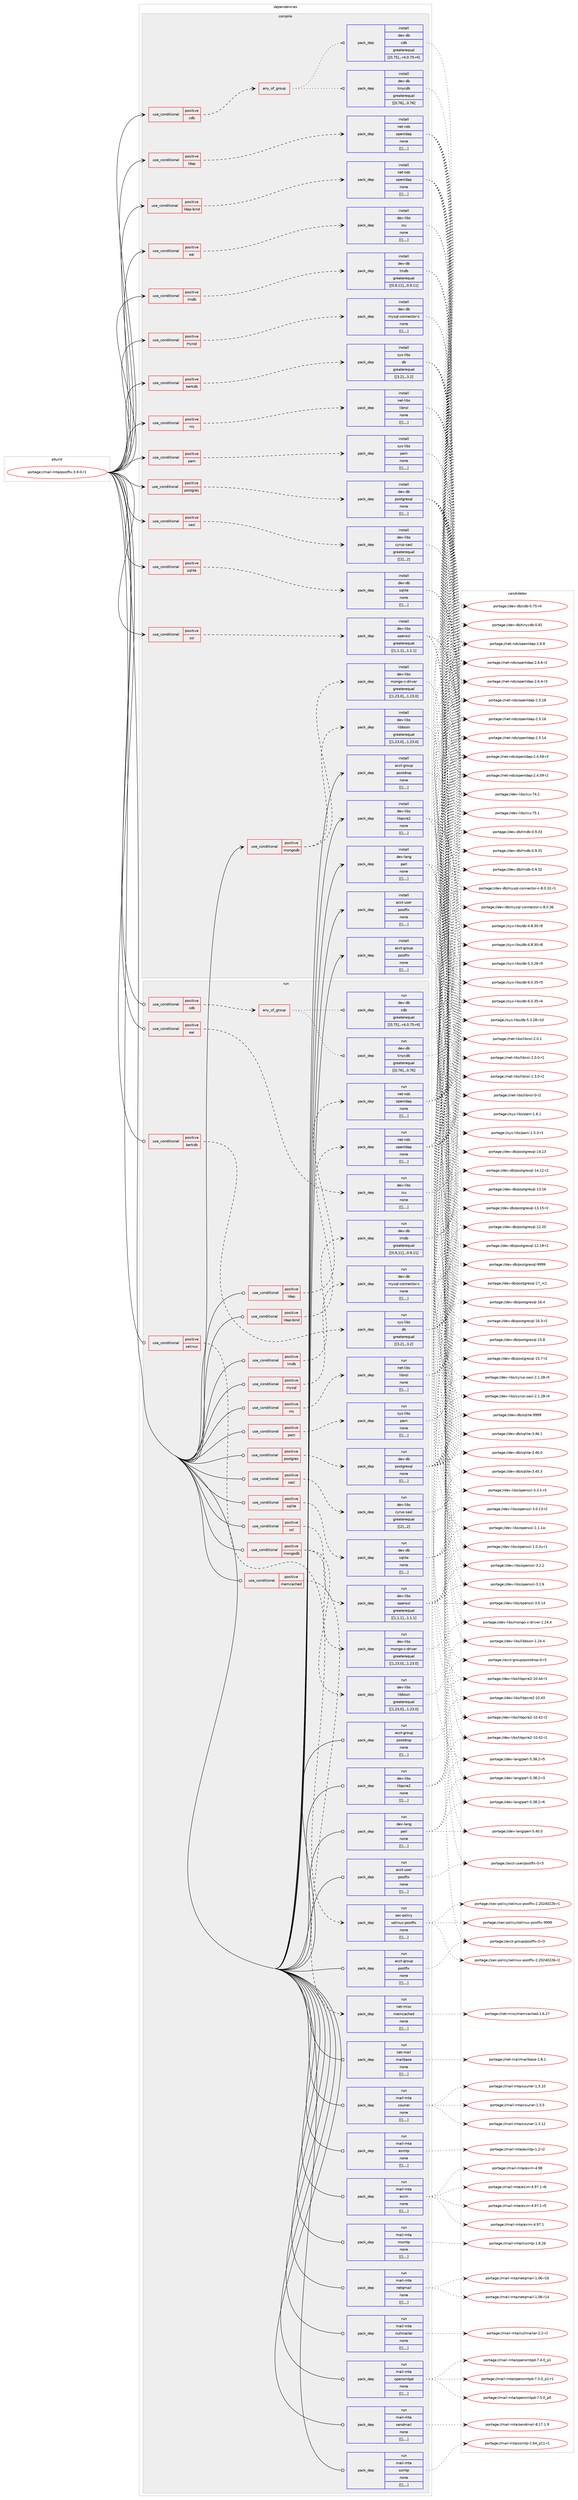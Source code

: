 digraph prolog {

# *************
# Graph options
# *************

newrank=true;
concentrate=true;
compound=true;
graph [rankdir=LR,fontname=Helvetica,fontsize=10,ranksep=1.5];#, ranksep=2.5, nodesep=0.2];
edge  [arrowhead=vee];
node  [fontname=Helvetica,fontsize=10];

# **********
# The ebuild
# **********

subgraph cluster_leftcol {
color=gray;
label=<<i>ebuild</i>>;
id [label="portage://mail-mta/postfix-3.9.0-r1", color=red, width=4, href="../mail-mta/postfix-3.9.0-r1.svg"];
}

# ****************
# The dependencies
# ****************

subgraph cluster_midcol {
color=gray;
label=<<i>dependencies</i>>;
subgraph cluster_compile {
fillcolor="#eeeeee";
style=filled;
label=<<i>compile</i>>;
subgraph cond73384 {
dependency295194 [label=<<TABLE BORDER="0" CELLBORDER="1" CELLSPACING="0" CELLPADDING="4"><TR><TD ROWSPAN="3" CELLPADDING="10">use_conditional</TD></TR><TR><TD>positive</TD></TR><TR><TD>berkdb</TD></TR></TABLE>>, shape=none, color=red];
subgraph pack219347 {
dependency295195 [label=<<TABLE BORDER="0" CELLBORDER="1" CELLSPACING="0" CELLPADDING="4" WIDTH="220"><TR><TD ROWSPAN="6" CELLPADDING="30">pack_dep</TD></TR><TR><TD WIDTH="110">install</TD></TR><TR><TD>sys-libs</TD></TR><TR><TD>db</TD></TR><TR><TD>greaterequal</TD></TR><TR><TD>[[3,2],,,3.2]</TD></TR></TABLE>>, shape=none, color=blue];
}
dependency295194:e -> dependency295195:w [weight=20,style="dashed",arrowhead="vee"];
}
id:e -> dependency295194:w [weight=20,style="solid",arrowhead="vee"];
subgraph cond73385 {
dependency295196 [label=<<TABLE BORDER="0" CELLBORDER="1" CELLSPACING="0" CELLPADDING="4"><TR><TD ROWSPAN="3" CELLPADDING="10">use_conditional</TD></TR><TR><TD>positive</TD></TR><TR><TD>cdb</TD></TR></TABLE>>, shape=none, color=red];
subgraph any2301 {
dependency295197 [label=<<TABLE BORDER="0" CELLBORDER="1" CELLSPACING="0" CELLPADDING="4"><TR><TD CELLPADDING="10">any_of_group</TD></TR></TABLE>>, shape=none, color=red];subgraph pack219348 {
dependency295198 [label=<<TABLE BORDER="0" CELLBORDER="1" CELLSPACING="0" CELLPADDING="4" WIDTH="220"><TR><TD ROWSPAN="6" CELLPADDING="30">pack_dep</TD></TR><TR><TD WIDTH="110">install</TD></TR><TR><TD>dev-db</TD></TR><TR><TD>tinycdb</TD></TR><TR><TD>greaterequal</TD></TR><TR><TD>[[0,76],,,0.76]</TD></TR></TABLE>>, shape=none, color=blue];
}
dependency295197:e -> dependency295198:w [weight=20,style="dotted",arrowhead="oinv"];
subgraph pack219349 {
dependency295199 [label=<<TABLE BORDER="0" CELLBORDER="1" CELLSPACING="0" CELLPADDING="4" WIDTH="220"><TR><TD ROWSPAN="6" CELLPADDING="30">pack_dep</TD></TR><TR><TD WIDTH="110">install</TD></TR><TR><TD>dev-db</TD></TR><TR><TD>cdb</TD></TR><TR><TD>greaterequal</TD></TR><TR><TD>[[0,75],,-r4,0.75-r4]</TD></TR></TABLE>>, shape=none, color=blue];
}
dependency295197:e -> dependency295199:w [weight=20,style="dotted",arrowhead="oinv"];
}
dependency295196:e -> dependency295197:w [weight=20,style="dashed",arrowhead="vee"];
}
id:e -> dependency295196:w [weight=20,style="solid",arrowhead="vee"];
subgraph cond73386 {
dependency295200 [label=<<TABLE BORDER="0" CELLBORDER="1" CELLSPACING="0" CELLPADDING="4"><TR><TD ROWSPAN="3" CELLPADDING="10">use_conditional</TD></TR><TR><TD>positive</TD></TR><TR><TD>eai</TD></TR></TABLE>>, shape=none, color=red];
subgraph pack219350 {
dependency295201 [label=<<TABLE BORDER="0" CELLBORDER="1" CELLSPACING="0" CELLPADDING="4" WIDTH="220"><TR><TD ROWSPAN="6" CELLPADDING="30">pack_dep</TD></TR><TR><TD WIDTH="110">install</TD></TR><TR><TD>dev-libs</TD></TR><TR><TD>icu</TD></TR><TR><TD>none</TD></TR><TR><TD>[[],,,,]</TD></TR></TABLE>>, shape=none, color=blue];
}
dependency295200:e -> dependency295201:w [weight=20,style="dashed",arrowhead="vee"];
}
id:e -> dependency295200:w [weight=20,style="solid",arrowhead="vee"];
subgraph cond73387 {
dependency295202 [label=<<TABLE BORDER="0" CELLBORDER="1" CELLSPACING="0" CELLPADDING="4"><TR><TD ROWSPAN="3" CELLPADDING="10">use_conditional</TD></TR><TR><TD>positive</TD></TR><TR><TD>ldap</TD></TR></TABLE>>, shape=none, color=red];
subgraph pack219351 {
dependency295203 [label=<<TABLE BORDER="0" CELLBORDER="1" CELLSPACING="0" CELLPADDING="4" WIDTH="220"><TR><TD ROWSPAN="6" CELLPADDING="30">pack_dep</TD></TR><TR><TD WIDTH="110">install</TD></TR><TR><TD>net-nds</TD></TR><TR><TD>openldap</TD></TR><TR><TD>none</TD></TR><TR><TD>[[],,,,]</TD></TR></TABLE>>, shape=none, color=blue];
}
dependency295202:e -> dependency295203:w [weight=20,style="dashed",arrowhead="vee"];
}
id:e -> dependency295202:w [weight=20,style="solid",arrowhead="vee"];
subgraph cond73388 {
dependency295204 [label=<<TABLE BORDER="0" CELLBORDER="1" CELLSPACING="0" CELLPADDING="4"><TR><TD ROWSPAN="3" CELLPADDING="10">use_conditional</TD></TR><TR><TD>positive</TD></TR><TR><TD>ldap-bind</TD></TR></TABLE>>, shape=none, color=red];
subgraph pack219352 {
dependency295205 [label=<<TABLE BORDER="0" CELLBORDER="1" CELLSPACING="0" CELLPADDING="4" WIDTH="220"><TR><TD ROWSPAN="6" CELLPADDING="30">pack_dep</TD></TR><TR><TD WIDTH="110">install</TD></TR><TR><TD>net-nds</TD></TR><TR><TD>openldap</TD></TR><TR><TD>none</TD></TR><TR><TD>[[],,,,]</TD></TR></TABLE>>, shape=none, color=blue];
}
dependency295204:e -> dependency295205:w [weight=20,style="dashed",arrowhead="vee"];
}
id:e -> dependency295204:w [weight=20,style="solid",arrowhead="vee"];
subgraph cond73389 {
dependency295206 [label=<<TABLE BORDER="0" CELLBORDER="1" CELLSPACING="0" CELLPADDING="4"><TR><TD ROWSPAN="3" CELLPADDING="10">use_conditional</TD></TR><TR><TD>positive</TD></TR><TR><TD>lmdb</TD></TR></TABLE>>, shape=none, color=red];
subgraph pack219353 {
dependency295207 [label=<<TABLE BORDER="0" CELLBORDER="1" CELLSPACING="0" CELLPADDING="4" WIDTH="220"><TR><TD ROWSPAN="6" CELLPADDING="30">pack_dep</TD></TR><TR><TD WIDTH="110">install</TD></TR><TR><TD>dev-db</TD></TR><TR><TD>lmdb</TD></TR><TR><TD>greaterequal</TD></TR><TR><TD>[[0,9,11],,,0.9.11]</TD></TR></TABLE>>, shape=none, color=blue];
}
dependency295206:e -> dependency295207:w [weight=20,style="dashed",arrowhead="vee"];
}
id:e -> dependency295206:w [weight=20,style="solid",arrowhead="vee"];
subgraph cond73390 {
dependency295208 [label=<<TABLE BORDER="0" CELLBORDER="1" CELLSPACING="0" CELLPADDING="4"><TR><TD ROWSPAN="3" CELLPADDING="10">use_conditional</TD></TR><TR><TD>positive</TD></TR><TR><TD>mongodb</TD></TR></TABLE>>, shape=none, color=red];
subgraph pack219354 {
dependency295209 [label=<<TABLE BORDER="0" CELLBORDER="1" CELLSPACING="0" CELLPADDING="4" WIDTH="220"><TR><TD ROWSPAN="6" CELLPADDING="30">pack_dep</TD></TR><TR><TD WIDTH="110">install</TD></TR><TR><TD>dev-libs</TD></TR><TR><TD>mongo-c-driver</TD></TR><TR><TD>greaterequal</TD></TR><TR><TD>[[1,23,0],,,1.23.0]</TD></TR></TABLE>>, shape=none, color=blue];
}
dependency295208:e -> dependency295209:w [weight=20,style="dashed",arrowhead="vee"];
subgraph pack219355 {
dependency295210 [label=<<TABLE BORDER="0" CELLBORDER="1" CELLSPACING="0" CELLPADDING="4" WIDTH="220"><TR><TD ROWSPAN="6" CELLPADDING="30">pack_dep</TD></TR><TR><TD WIDTH="110">install</TD></TR><TR><TD>dev-libs</TD></TR><TR><TD>libbson</TD></TR><TR><TD>greaterequal</TD></TR><TR><TD>[[1,23,0],,,1.23.0]</TD></TR></TABLE>>, shape=none, color=blue];
}
dependency295208:e -> dependency295210:w [weight=20,style="dashed",arrowhead="vee"];
}
id:e -> dependency295208:w [weight=20,style="solid",arrowhead="vee"];
subgraph cond73391 {
dependency295211 [label=<<TABLE BORDER="0" CELLBORDER="1" CELLSPACING="0" CELLPADDING="4"><TR><TD ROWSPAN="3" CELLPADDING="10">use_conditional</TD></TR><TR><TD>positive</TD></TR><TR><TD>mysql</TD></TR></TABLE>>, shape=none, color=red];
subgraph pack219356 {
dependency295212 [label=<<TABLE BORDER="0" CELLBORDER="1" CELLSPACING="0" CELLPADDING="4" WIDTH="220"><TR><TD ROWSPAN="6" CELLPADDING="30">pack_dep</TD></TR><TR><TD WIDTH="110">install</TD></TR><TR><TD>dev-db</TD></TR><TR><TD>mysql-connector-c</TD></TR><TR><TD>none</TD></TR><TR><TD>[[],,,,]</TD></TR></TABLE>>, shape=none, color=blue];
}
dependency295211:e -> dependency295212:w [weight=20,style="dashed",arrowhead="vee"];
}
id:e -> dependency295211:w [weight=20,style="solid",arrowhead="vee"];
subgraph cond73392 {
dependency295213 [label=<<TABLE BORDER="0" CELLBORDER="1" CELLSPACING="0" CELLPADDING="4"><TR><TD ROWSPAN="3" CELLPADDING="10">use_conditional</TD></TR><TR><TD>positive</TD></TR><TR><TD>nis</TD></TR></TABLE>>, shape=none, color=red];
subgraph pack219357 {
dependency295214 [label=<<TABLE BORDER="0" CELLBORDER="1" CELLSPACING="0" CELLPADDING="4" WIDTH="220"><TR><TD ROWSPAN="6" CELLPADDING="30">pack_dep</TD></TR><TR><TD WIDTH="110">install</TD></TR><TR><TD>net-libs</TD></TR><TR><TD>libnsl</TD></TR><TR><TD>none</TD></TR><TR><TD>[[],,,,]</TD></TR></TABLE>>, shape=none, color=blue];
}
dependency295213:e -> dependency295214:w [weight=20,style="dashed",arrowhead="vee"];
}
id:e -> dependency295213:w [weight=20,style="solid",arrowhead="vee"];
subgraph cond73393 {
dependency295215 [label=<<TABLE BORDER="0" CELLBORDER="1" CELLSPACING="0" CELLPADDING="4"><TR><TD ROWSPAN="3" CELLPADDING="10">use_conditional</TD></TR><TR><TD>positive</TD></TR><TR><TD>pam</TD></TR></TABLE>>, shape=none, color=red];
subgraph pack219358 {
dependency295216 [label=<<TABLE BORDER="0" CELLBORDER="1" CELLSPACING="0" CELLPADDING="4" WIDTH="220"><TR><TD ROWSPAN="6" CELLPADDING="30">pack_dep</TD></TR><TR><TD WIDTH="110">install</TD></TR><TR><TD>sys-libs</TD></TR><TR><TD>pam</TD></TR><TR><TD>none</TD></TR><TR><TD>[[],,,,]</TD></TR></TABLE>>, shape=none, color=blue];
}
dependency295215:e -> dependency295216:w [weight=20,style="dashed",arrowhead="vee"];
}
id:e -> dependency295215:w [weight=20,style="solid",arrowhead="vee"];
subgraph cond73394 {
dependency295217 [label=<<TABLE BORDER="0" CELLBORDER="1" CELLSPACING="0" CELLPADDING="4"><TR><TD ROWSPAN="3" CELLPADDING="10">use_conditional</TD></TR><TR><TD>positive</TD></TR><TR><TD>postgres</TD></TR></TABLE>>, shape=none, color=red];
subgraph pack219359 {
dependency295218 [label=<<TABLE BORDER="0" CELLBORDER="1" CELLSPACING="0" CELLPADDING="4" WIDTH="220"><TR><TD ROWSPAN="6" CELLPADDING="30">pack_dep</TD></TR><TR><TD WIDTH="110">install</TD></TR><TR><TD>dev-db</TD></TR><TR><TD>postgresql</TD></TR><TR><TD>none</TD></TR><TR><TD>[[],,,,]</TD></TR></TABLE>>, shape=none, color=blue];
}
dependency295217:e -> dependency295218:w [weight=20,style="dashed",arrowhead="vee"];
}
id:e -> dependency295217:w [weight=20,style="solid",arrowhead="vee"];
subgraph cond73395 {
dependency295219 [label=<<TABLE BORDER="0" CELLBORDER="1" CELLSPACING="0" CELLPADDING="4"><TR><TD ROWSPAN="3" CELLPADDING="10">use_conditional</TD></TR><TR><TD>positive</TD></TR><TR><TD>sasl</TD></TR></TABLE>>, shape=none, color=red];
subgraph pack219360 {
dependency295220 [label=<<TABLE BORDER="0" CELLBORDER="1" CELLSPACING="0" CELLPADDING="4" WIDTH="220"><TR><TD ROWSPAN="6" CELLPADDING="30">pack_dep</TD></TR><TR><TD WIDTH="110">install</TD></TR><TR><TD>dev-libs</TD></TR><TR><TD>cyrus-sasl</TD></TR><TR><TD>greaterequal</TD></TR><TR><TD>[[2],,,2]</TD></TR></TABLE>>, shape=none, color=blue];
}
dependency295219:e -> dependency295220:w [weight=20,style="dashed",arrowhead="vee"];
}
id:e -> dependency295219:w [weight=20,style="solid",arrowhead="vee"];
subgraph cond73396 {
dependency295221 [label=<<TABLE BORDER="0" CELLBORDER="1" CELLSPACING="0" CELLPADDING="4"><TR><TD ROWSPAN="3" CELLPADDING="10">use_conditional</TD></TR><TR><TD>positive</TD></TR><TR><TD>sqlite</TD></TR></TABLE>>, shape=none, color=red];
subgraph pack219361 {
dependency295222 [label=<<TABLE BORDER="0" CELLBORDER="1" CELLSPACING="0" CELLPADDING="4" WIDTH="220"><TR><TD ROWSPAN="6" CELLPADDING="30">pack_dep</TD></TR><TR><TD WIDTH="110">install</TD></TR><TR><TD>dev-db</TD></TR><TR><TD>sqlite</TD></TR><TR><TD>none</TD></TR><TR><TD>[[],,,,]</TD></TR></TABLE>>, shape=none, color=blue];
}
dependency295221:e -> dependency295222:w [weight=20,style="dashed",arrowhead="vee"];
}
id:e -> dependency295221:w [weight=20,style="solid",arrowhead="vee"];
subgraph cond73397 {
dependency295223 [label=<<TABLE BORDER="0" CELLBORDER="1" CELLSPACING="0" CELLPADDING="4"><TR><TD ROWSPAN="3" CELLPADDING="10">use_conditional</TD></TR><TR><TD>positive</TD></TR><TR><TD>ssl</TD></TR></TABLE>>, shape=none, color=red];
subgraph pack219362 {
dependency295224 [label=<<TABLE BORDER="0" CELLBORDER="1" CELLSPACING="0" CELLPADDING="4" WIDTH="220"><TR><TD ROWSPAN="6" CELLPADDING="30">pack_dep</TD></TR><TR><TD WIDTH="110">install</TD></TR><TR><TD>dev-libs</TD></TR><TR><TD>openssl</TD></TR><TR><TD>greaterequal</TD></TR><TR><TD>[[1,1,1],,,1.1.1]</TD></TR></TABLE>>, shape=none, color=blue];
}
dependency295223:e -> dependency295224:w [weight=20,style="dashed",arrowhead="vee"];
}
id:e -> dependency295223:w [weight=20,style="solid",arrowhead="vee"];
subgraph pack219363 {
dependency295225 [label=<<TABLE BORDER="0" CELLBORDER="1" CELLSPACING="0" CELLPADDING="4" WIDTH="220"><TR><TD ROWSPAN="6" CELLPADDING="30">pack_dep</TD></TR><TR><TD WIDTH="110">install</TD></TR><TR><TD>acct-group</TD></TR><TR><TD>postdrop</TD></TR><TR><TD>none</TD></TR><TR><TD>[[],,,,]</TD></TR></TABLE>>, shape=none, color=blue];
}
id:e -> dependency295225:w [weight=20,style="solid",arrowhead="vee"];
subgraph pack219364 {
dependency295226 [label=<<TABLE BORDER="0" CELLBORDER="1" CELLSPACING="0" CELLPADDING="4" WIDTH="220"><TR><TD ROWSPAN="6" CELLPADDING="30">pack_dep</TD></TR><TR><TD WIDTH="110">install</TD></TR><TR><TD>acct-group</TD></TR><TR><TD>postfix</TD></TR><TR><TD>none</TD></TR><TR><TD>[[],,,,]</TD></TR></TABLE>>, shape=none, color=blue];
}
id:e -> dependency295226:w [weight=20,style="solid",arrowhead="vee"];
subgraph pack219365 {
dependency295227 [label=<<TABLE BORDER="0" CELLBORDER="1" CELLSPACING="0" CELLPADDING="4" WIDTH="220"><TR><TD ROWSPAN="6" CELLPADDING="30">pack_dep</TD></TR><TR><TD WIDTH="110">install</TD></TR><TR><TD>acct-user</TD></TR><TR><TD>postfix</TD></TR><TR><TD>none</TD></TR><TR><TD>[[],,,,]</TD></TR></TABLE>>, shape=none, color=blue];
}
id:e -> dependency295227:w [weight=20,style="solid",arrowhead="vee"];
subgraph pack219366 {
dependency295228 [label=<<TABLE BORDER="0" CELLBORDER="1" CELLSPACING="0" CELLPADDING="4" WIDTH="220"><TR><TD ROWSPAN="6" CELLPADDING="30">pack_dep</TD></TR><TR><TD WIDTH="110">install</TD></TR><TR><TD>dev-lang</TD></TR><TR><TD>perl</TD></TR><TR><TD>none</TD></TR><TR><TD>[[],,,,]</TD></TR></TABLE>>, shape=none, color=blue];
}
id:e -> dependency295228:w [weight=20,style="solid",arrowhead="vee"];
subgraph pack219367 {
dependency295229 [label=<<TABLE BORDER="0" CELLBORDER="1" CELLSPACING="0" CELLPADDING="4" WIDTH="220"><TR><TD ROWSPAN="6" CELLPADDING="30">pack_dep</TD></TR><TR><TD WIDTH="110">install</TD></TR><TR><TD>dev-libs</TD></TR><TR><TD>libpcre2</TD></TR><TR><TD>none</TD></TR><TR><TD>[[],,,,]</TD></TR></TABLE>>, shape=none, color=blue];
}
id:e -> dependency295229:w [weight=20,style="solid",arrowhead="vee"];
}
subgraph cluster_compileandrun {
fillcolor="#eeeeee";
style=filled;
label=<<i>compile and run</i>>;
}
subgraph cluster_run {
fillcolor="#eeeeee";
style=filled;
label=<<i>run</i>>;
subgraph cond73398 {
dependency295230 [label=<<TABLE BORDER="0" CELLBORDER="1" CELLSPACING="0" CELLPADDING="4"><TR><TD ROWSPAN="3" CELLPADDING="10">use_conditional</TD></TR><TR><TD>positive</TD></TR><TR><TD>berkdb</TD></TR></TABLE>>, shape=none, color=red];
subgraph pack219368 {
dependency295231 [label=<<TABLE BORDER="0" CELLBORDER="1" CELLSPACING="0" CELLPADDING="4" WIDTH="220"><TR><TD ROWSPAN="6" CELLPADDING="30">pack_dep</TD></TR><TR><TD WIDTH="110">run</TD></TR><TR><TD>sys-libs</TD></TR><TR><TD>db</TD></TR><TR><TD>greaterequal</TD></TR><TR><TD>[[3,2],,,3.2]</TD></TR></TABLE>>, shape=none, color=blue];
}
dependency295230:e -> dependency295231:w [weight=20,style="dashed",arrowhead="vee"];
}
id:e -> dependency295230:w [weight=20,style="solid",arrowhead="odot"];
subgraph cond73399 {
dependency295232 [label=<<TABLE BORDER="0" CELLBORDER="1" CELLSPACING="0" CELLPADDING="4"><TR><TD ROWSPAN="3" CELLPADDING="10">use_conditional</TD></TR><TR><TD>positive</TD></TR><TR><TD>cdb</TD></TR></TABLE>>, shape=none, color=red];
subgraph any2302 {
dependency295233 [label=<<TABLE BORDER="0" CELLBORDER="1" CELLSPACING="0" CELLPADDING="4"><TR><TD CELLPADDING="10">any_of_group</TD></TR></TABLE>>, shape=none, color=red];subgraph pack219369 {
dependency295234 [label=<<TABLE BORDER="0" CELLBORDER="1" CELLSPACING="0" CELLPADDING="4" WIDTH="220"><TR><TD ROWSPAN="6" CELLPADDING="30">pack_dep</TD></TR><TR><TD WIDTH="110">run</TD></TR><TR><TD>dev-db</TD></TR><TR><TD>tinycdb</TD></TR><TR><TD>greaterequal</TD></TR><TR><TD>[[0,76],,,0.76]</TD></TR></TABLE>>, shape=none, color=blue];
}
dependency295233:e -> dependency295234:w [weight=20,style="dotted",arrowhead="oinv"];
subgraph pack219370 {
dependency295235 [label=<<TABLE BORDER="0" CELLBORDER="1" CELLSPACING="0" CELLPADDING="4" WIDTH="220"><TR><TD ROWSPAN="6" CELLPADDING="30">pack_dep</TD></TR><TR><TD WIDTH="110">run</TD></TR><TR><TD>dev-db</TD></TR><TR><TD>cdb</TD></TR><TR><TD>greaterequal</TD></TR><TR><TD>[[0,75],,-r4,0.75-r4]</TD></TR></TABLE>>, shape=none, color=blue];
}
dependency295233:e -> dependency295235:w [weight=20,style="dotted",arrowhead="oinv"];
}
dependency295232:e -> dependency295233:w [weight=20,style="dashed",arrowhead="vee"];
}
id:e -> dependency295232:w [weight=20,style="solid",arrowhead="odot"];
subgraph cond73400 {
dependency295236 [label=<<TABLE BORDER="0" CELLBORDER="1" CELLSPACING="0" CELLPADDING="4"><TR><TD ROWSPAN="3" CELLPADDING="10">use_conditional</TD></TR><TR><TD>positive</TD></TR><TR><TD>eai</TD></TR></TABLE>>, shape=none, color=red];
subgraph pack219371 {
dependency295237 [label=<<TABLE BORDER="0" CELLBORDER="1" CELLSPACING="0" CELLPADDING="4" WIDTH="220"><TR><TD ROWSPAN="6" CELLPADDING="30">pack_dep</TD></TR><TR><TD WIDTH="110">run</TD></TR><TR><TD>dev-libs</TD></TR><TR><TD>icu</TD></TR><TR><TD>none</TD></TR><TR><TD>[[],,,,]</TD></TR></TABLE>>, shape=none, color=blue];
}
dependency295236:e -> dependency295237:w [weight=20,style="dashed",arrowhead="vee"];
}
id:e -> dependency295236:w [weight=20,style="solid",arrowhead="odot"];
subgraph cond73401 {
dependency295238 [label=<<TABLE BORDER="0" CELLBORDER="1" CELLSPACING="0" CELLPADDING="4"><TR><TD ROWSPAN="3" CELLPADDING="10">use_conditional</TD></TR><TR><TD>positive</TD></TR><TR><TD>ldap</TD></TR></TABLE>>, shape=none, color=red];
subgraph pack219372 {
dependency295239 [label=<<TABLE BORDER="0" CELLBORDER="1" CELLSPACING="0" CELLPADDING="4" WIDTH="220"><TR><TD ROWSPAN="6" CELLPADDING="30">pack_dep</TD></TR><TR><TD WIDTH="110">run</TD></TR><TR><TD>net-nds</TD></TR><TR><TD>openldap</TD></TR><TR><TD>none</TD></TR><TR><TD>[[],,,,]</TD></TR></TABLE>>, shape=none, color=blue];
}
dependency295238:e -> dependency295239:w [weight=20,style="dashed",arrowhead="vee"];
}
id:e -> dependency295238:w [weight=20,style="solid",arrowhead="odot"];
subgraph cond73402 {
dependency295240 [label=<<TABLE BORDER="0" CELLBORDER="1" CELLSPACING="0" CELLPADDING="4"><TR><TD ROWSPAN="3" CELLPADDING="10">use_conditional</TD></TR><TR><TD>positive</TD></TR><TR><TD>ldap-bind</TD></TR></TABLE>>, shape=none, color=red];
subgraph pack219373 {
dependency295241 [label=<<TABLE BORDER="0" CELLBORDER="1" CELLSPACING="0" CELLPADDING="4" WIDTH="220"><TR><TD ROWSPAN="6" CELLPADDING="30">pack_dep</TD></TR><TR><TD WIDTH="110">run</TD></TR><TR><TD>net-nds</TD></TR><TR><TD>openldap</TD></TR><TR><TD>none</TD></TR><TR><TD>[[],,,,]</TD></TR></TABLE>>, shape=none, color=blue];
}
dependency295240:e -> dependency295241:w [weight=20,style="dashed",arrowhead="vee"];
}
id:e -> dependency295240:w [weight=20,style="solid",arrowhead="odot"];
subgraph cond73403 {
dependency295242 [label=<<TABLE BORDER="0" CELLBORDER="1" CELLSPACING="0" CELLPADDING="4"><TR><TD ROWSPAN="3" CELLPADDING="10">use_conditional</TD></TR><TR><TD>positive</TD></TR><TR><TD>lmdb</TD></TR></TABLE>>, shape=none, color=red];
subgraph pack219374 {
dependency295243 [label=<<TABLE BORDER="0" CELLBORDER="1" CELLSPACING="0" CELLPADDING="4" WIDTH="220"><TR><TD ROWSPAN="6" CELLPADDING="30">pack_dep</TD></TR><TR><TD WIDTH="110">run</TD></TR><TR><TD>dev-db</TD></TR><TR><TD>lmdb</TD></TR><TR><TD>greaterequal</TD></TR><TR><TD>[[0,9,11],,,0.9.11]</TD></TR></TABLE>>, shape=none, color=blue];
}
dependency295242:e -> dependency295243:w [weight=20,style="dashed",arrowhead="vee"];
}
id:e -> dependency295242:w [weight=20,style="solid",arrowhead="odot"];
subgraph cond73404 {
dependency295244 [label=<<TABLE BORDER="0" CELLBORDER="1" CELLSPACING="0" CELLPADDING="4"><TR><TD ROWSPAN="3" CELLPADDING="10">use_conditional</TD></TR><TR><TD>positive</TD></TR><TR><TD>memcached</TD></TR></TABLE>>, shape=none, color=red];
subgraph pack219375 {
dependency295245 [label=<<TABLE BORDER="0" CELLBORDER="1" CELLSPACING="0" CELLPADDING="4" WIDTH="220"><TR><TD ROWSPAN="6" CELLPADDING="30">pack_dep</TD></TR><TR><TD WIDTH="110">run</TD></TR><TR><TD>net-misc</TD></TR><TR><TD>memcached</TD></TR><TR><TD>none</TD></TR><TR><TD>[[],,,,]</TD></TR></TABLE>>, shape=none, color=blue];
}
dependency295244:e -> dependency295245:w [weight=20,style="dashed",arrowhead="vee"];
}
id:e -> dependency295244:w [weight=20,style="solid",arrowhead="odot"];
subgraph cond73405 {
dependency295246 [label=<<TABLE BORDER="0" CELLBORDER="1" CELLSPACING="0" CELLPADDING="4"><TR><TD ROWSPAN="3" CELLPADDING="10">use_conditional</TD></TR><TR><TD>positive</TD></TR><TR><TD>mongodb</TD></TR></TABLE>>, shape=none, color=red];
subgraph pack219376 {
dependency295247 [label=<<TABLE BORDER="0" CELLBORDER="1" CELLSPACING="0" CELLPADDING="4" WIDTH="220"><TR><TD ROWSPAN="6" CELLPADDING="30">pack_dep</TD></TR><TR><TD WIDTH="110">run</TD></TR><TR><TD>dev-libs</TD></TR><TR><TD>mongo-c-driver</TD></TR><TR><TD>greaterequal</TD></TR><TR><TD>[[1,23,0],,,1.23.0]</TD></TR></TABLE>>, shape=none, color=blue];
}
dependency295246:e -> dependency295247:w [weight=20,style="dashed",arrowhead="vee"];
subgraph pack219377 {
dependency295248 [label=<<TABLE BORDER="0" CELLBORDER="1" CELLSPACING="0" CELLPADDING="4" WIDTH="220"><TR><TD ROWSPAN="6" CELLPADDING="30">pack_dep</TD></TR><TR><TD WIDTH="110">run</TD></TR><TR><TD>dev-libs</TD></TR><TR><TD>libbson</TD></TR><TR><TD>greaterequal</TD></TR><TR><TD>[[1,23,0],,,1.23.0]</TD></TR></TABLE>>, shape=none, color=blue];
}
dependency295246:e -> dependency295248:w [weight=20,style="dashed",arrowhead="vee"];
}
id:e -> dependency295246:w [weight=20,style="solid",arrowhead="odot"];
subgraph cond73406 {
dependency295249 [label=<<TABLE BORDER="0" CELLBORDER="1" CELLSPACING="0" CELLPADDING="4"><TR><TD ROWSPAN="3" CELLPADDING="10">use_conditional</TD></TR><TR><TD>positive</TD></TR><TR><TD>mysql</TD></TR></TABLE>>, shape=none, color=red];
subgraph pack219378 {
dependency295250 [label=<<TABLE BORDER="0" CELLBORDER="1" CELLSPACING="0" CELLPADDING="4" WIDTH="220"><TR><TD ROWSPAN="6" CELLPADDING="30">pack_dep</TD></TR><TR><TD WIDTH="110">run</TD></TR><TR><TD>dev-db</TD></TR><TR><TD>mysql-connector-c</TD></TR><TR><TD>none</TD></TR><TR><TD>[[],,,,]</TD></TR></TABLE>>, shape=none, color=blue];
}
dependency295249:e -> dependency295250:w [weight=20,style="dashed",arrowhead="vee"];
}
id:e -> dependency295249:w [weight=20,style="solid",arrowhead="odot"];
subgraph cond73407 {
dependency295251 [label=<<TABLE BORDER="0" CELLBORDER="1" CELLSPACING="0" CELLPADDING="4"><TR><TD ROWSPAN="3" CELLPADDING="10">use_conditional</TD></TR><TR><TD>positive</TD></TR><TR><TD>nis</TD></TR></TABLE>>, shape=none, color=red];
subgraph pack219379 {
dependency295252 [label=<<TABLE BORDER="0" CELLBORDER="1" CELLSPACING="0" CELLPADDING="4" WIDTH="220"><TR><TD ROWSPAN="6" CELLPADDING="30">pack_dep</TD></TR><TR><TD WIDTH="110">run</TD></TR><TR><TD>net-libs</TD></TR><TR><TD>libnsl</TD></TR><TR><TD>none</TD></TR><TR><TD>[[],,,,]</TD></TR></TABLE>>, shape=none, color=blue];
}
dependency295251:e -> dependency295252:w [weight=20,style="dashed",arrowhead="vee"];
}
id:e -> dependency295251:w [weight=20,style="solid",arrowhead="odot"];
subgraph cond73408 {
dependency295253 [label=<<TABLE BORDER="0" CELLBORDER="1" CELLSPACING="0" CELLPADDING="4"><TR><TD ROWSPAN="3" CELLPADDING="10">use_conditional</TD></TR><TR><TD>positive</TD></TR><TR><TD>pam</TD></TR></TABLE>>, shape=none, color=red];
subgraph pack219380 {
dependency295254 [label=<<TABLE BORDER="0" CELLBORDER="1" CELLSPACING="0" CELLPADDING="4" WIDTH="220"><TR><TD ROWSPAN="6" CELLPADDING="30">pack_dep</TD></TR><TR><TD WIDTH="110">run</TD></TR><TR><TD>sys-libs</TD></TR><TR><TD>pam</TD></TR><TR><TD>none</TD></TR><TR><TD>[[],,,,]</TD></TR></TABLE>>, shape=none, color=blue];
}
dependency295253:e -> dependency295254:w [weight=20,style="dashed",arrowhead="vee"];
}
id:e -> dependency295253:w [weight=20,style="solid",arrowhead="odot"];
subgraph cond73409 {
dependency295255 [label=<<TABLE BORDER="0" CELLBORDER="1" CELLSPACING="0" CELLPADDING="4"><TR><TD ROWSPAN="3" CELLPADDING="10">use_conditional</TD></TR><TR><TD>positive</TD></TR><TR><TD>postgres</TD></TR></TABLE>>, shape=none, color=red];
subgraph pack219381 {
dependency295256 [label=<<TABLE BORDER="0" CELLBORDER="1" CELLSPACING="0" CELLPADDING="4" WIDTH="220"><TR><TD ROWSPAN="6" CELLPADDING="30">pack_dep</TD></TR><TR><TD WIDTH="110">run</TD></TR><TR><TD>dev-db</TD></TR><TR><TD>postgresql</TD></TR><TR><TD>none</TD></TR><TR><TD>[[],,,,]</TD></TR></TABLE>>, shape=none, color=blue];
}
dependency295255:e -> dependency295256:w [weight=20,style="dashed",arrowhead="vee"];
}
id:e -> dependency295255:w [weight=20,style="solid",arrowhead="odot"];
subgraph cond73410 {
dependency295257 [label=<<TABLE BORDER="0" CELLBORDER="1" CELLSPACING="0" CELLPADDING="4"><TR><TD ROWSPAN="3" CELLPADDING="10">use_conditional</TD></TR><TR><TD>positive</TD></TR><TR><TD>sasl</TD></TR></TABLE>>, shape=none, color=red];
subgraph pack219382 {
dependency295258 [label=<<TABLE BORDER="0" CELLBORDER="1" CELLSPACING="0" CELLPADDING="4" WIDTH="220"><TR><TD ROWSPAN="6" CELLPADDING="30">pack_dep</TD></TR><TR><TD WIDTH="110">run</TD></TR><TR><TD>dev-libs</TD></TR><TR><TD>cyrus-sasl</TD></TR><TR><TD>greaterequal</TD></TR><TR><TD>[[2],,,2]</TD></TR></TABLE>>, shape=none, color=blue];
}
dependency295257:e -> dependency295258:w [weight=20,style="dashed",arrowhead="vee"];
}
id:e -> dependency295257:w [weight=20,style="solid",arrowhead="odot"];
subgraph cond73411 {
dependency295259 [label=<<TABLE BORDER="0" CELLBORDER="1" CELLSPACING="0" CELLPADDING="4"><TR><TD ROWSPAN="3" CELLPADDING="10">use_conditional</TD></TR><TR><TD>positive</TD></TR><TR><TD>selinux</TD></TR></TABLE>>, shape=none, color=red];
subgraph pack219383 {
dependency295260 [label=<<TABLE BORDER="0" CELLBORDER="1" CELLSPACING="0" CELLPADDING="4" WIDTH="220"><TR><TD ROWSPAN="6" CELLPADDING="30">pack_dep</TD></TR><TR><TD WIDTH="110">run</TD></TR><TR><TD>sec-policy</TD></TR><TR><TD>selinux-postfix</TD></TR><TR><TD>none</TD></TR><TR><TD>[[],,,,]</TD></TR></TABLE>>, shape=none, color=blue];
}
dependency295259:e -> dependency295260:w [weight=20,style="dashed",arrowhead="vee"];
}
id:e -> dependency295259:w [weight=20,style="solid",arrowhead="odot"];
subgraph cond73412 {
dependency295261 [label=<<TABLE BORDER="0" CELLBORDER="1" CELLSPACING="0" CELLPADDING="4"><TR><TD ROWSPAN="3" CELLPADDING="10">use_conditional</TD></TR><TR><TD>positive</TD></TR><TR><TD>sqlite</TD></TR></TABLE>>, shape=none, color=red];
subgraph pack219384 {
dependency295262 [label=<<TABLE BORDER="0" CELLBORDER="1" CELLSPACING="0" CELLPADDING="4" WIDTH="220"><TR><TD ROWSPAN="6" CELLPADDING="30">pack_dep</TD></TR><TR><TD WIDTH="110">run</TD></TR><TR><TD>dev-db</TD></TR><TR><TD>sqlite</TD></TR><TR><TD>none</TD></TR><TR><TD>[[],,,,]</TD></TR></TABLE>>, shape=none, color=blue];
}
dependency295261:e -> dependency295262:w [weight=20,style="dashed",arrowhead="vee"];
}
id:e -> dependency295261:w [weight=20,style="solid",arrowhead="odot"];
subgraph cond73413 {
dependency295263 [label=<<TABLE BORDER="0" CELLBORDER="1" CELLSPACING="0" CELLPADDING="4"><TR><TD ROWSPAN="3" CELLPADDING="10">use_conditional</TD></TR><TR><TD>positive</TD></TR><TR><TD>ssl</TD></TR></TABLE>>, shape=none, color=red];
subgraph pack219385 {
dependency295264 [label=<<TABLE BORDER="0" CELLBORDER="1" CELLSPACING="0" CELLPADDING="4" WIDTH="220"><TR><TD ROWSPAN="6" CELLPADDING="30">pack_dep</TD></TR><TR><TD WIDTH="110">run</TD></TR><TR><TD>dev-libs</TD></TR><TR><TD>openssl</TD></TR><TR><TD>greaterequal</TD></TR><TR><TD>[[1,1,1],,,1.1.1]</TD></TR></TABLE>>, shape=none, color=blue];
}
dependency295263:e -> dependency295264:w [weight=20,style="dashed",arrowhead="vee"];
}
id:e -> dependency295263:w [weight=20,style="solid",arrowhead="odot"];
subgraph pack219386 {
dependency295265 [label=<<TABLE BORDER="0" CELLBORDER="1" CELLSPACING="0" CELLPADDING="4" WIDTH="220"><TR><TD ROWSPAN="6" CELLPADDING="30">pack_dep</TD></TR><TR><TD WIDTH="110">run</TD></TR><TR><TD>acct-group</TD></TR><TR><TD>postdrop</TD></TR><TR><TD>none</TD></TR><TR><TD>[[],,,,]</TD></TR></TABLE>>, shape=none, color=blue];
}
id:e -> dependency295265:w [weight=20,style="solid",arrowhead="odot"];
subgraph pack219387 {
dependency295266 [label=<<TABLE BORDER="0" CELLBORDER="1" CELLSPACING="0" CELLPADDING="4" WIDTH="220"><TR><TD ROWSPAN="6" CELLPADDING="30">pack_dep</TD></TR><TR><TD WIDTH="110">run</TD></TR><TR><TD>acct-group</TD></TR><TR><TD>postfix</TD></TR><TR><TD>none</TD></TR><TR><TD>[[],,,,]</TD></TR></TABLE>>, shape=none, color=blue];
}
id:e -> dependency295266:w [weight=20,style="solid",arrowhead="odot"];
subgraph pack219388 {
dependency295267 [label=<<TABLE BORDER="0" CELLBORDER="1" CELLSPACING="0" CELLPADDING="4" WIDTH="220"><TR><TD ROWSPAN="6" CELLPADDING="30">pack_dep</TD></TR><TR><TD WIDTH="110">run</TD></TR><TR><TD>acct-user</TD></TR><TR><TD>postfix</TD></TR><TR><TD>none</TD></TR><TR><TD>[[],,,,]</TD></TR></TABLE>>, shape=none, color=blue];
}
id:e -> dependency295267:w [weight=20,style="solid",arrowhead="odot"];
subgraph pack219389 {
dependency295268 [label=<<TABLE BORDER="0" CELLBORDER="1" CELLSPACING="0" CELLPADDING="4" WIDTH="220"><TR><TD ROWSPAN="6" CELLPADDING="30">pack_dep</TD></TR><TR><TD WIDTH="110">run</TD></TR><TR><TD>dev-lang</TD></TR><TR><TD>perl</TD></TR><TR><TD>none</TD></TR><TR><TD>[[],,,,]</TD></TR></TABLE>>, shape=none, color=blue];
}
id:e -> dependency295268:w [weight=20,style="solid",arrowhead="odot"];
subgraph pack219390 {
dependency295269 [label=<<TABLE BORDER="0" CELLBORDER="1" CELLSPACING="0" CELLPADDING="4" WIDTH="220"><TR><TD ROWSPAN="6" CELLPADDING="30">pack_dep</TD></TR><TR><TD WIDTH="110">run</TD></TR><TR><TD>dev-libs</TD></TR><TR><TD>libpcre2</TD></TR><TR><TD>none</TD></TR><TR><TD>[[],,,,]</TD></TR></TABLE>>, shape=none, color=blue];
}
id:e -> dependency295269:w [weight=20,style="solid",arrowhead="odot"];
subgraph pack219391 {
dependency295270 [label=<<TABLE BORDER="0" CELLBORDER="1" CELLSPACING="0" CELLPADDING="4" WIDTH="220"><TR><TD ROWSPAN="6" CELLPADDING="30">pack_dep</TD></TR><TR><TD WIDTH="110">run</TD></TR><TR><TD>net-mail</TD></TR><TR><TD>mailbase</TD></TR><TR><TD>none</TD></TR><TR><TD>[[],,,,]</TD></TR></TABLE>>, shape=none, color=blue];
}
id:e -> dependency295270:w [weight=20,style="solid",arrowhead="odot"];
subgraph pack219392 {
dependency295271 [label=<<TABLE BORDER="0" CELLBORDER="1" CELLSPACING="0" CELLPADDING="4" WIDTH="220"><TR><TD ROWSPAN="6" CELLPADDING="30">pack_dep</TD></TR><TR><TD WIDTH="110">run</TD></TR><TR><TD>mail-mta</TD></TR><TR><TD>courier</TD></TR><TR><TD>none</TD></TR><TR><TD>[[],,,,]</TD></TR></TABLE>>, shape=none, color=blue];
}
id:e -> dependency295271:w [weight=20,style="solid",arrowhead="odot"];
subgraph pack219393 {
dependency295272 [label=<<TABLE BORDER="0" CELLBORDER="1" CELLSPACING="0" CELLPADDING="4" WIDTH="220"><TR><TD ROWSPAN="6" CELLPADDING="30">pack_dep</TD></TR><TR><TD WIDTH="110">run</TD></TR><TR><TD>mail-mta</TD></TR><TR><TD>esmtp</TD></TR><TR><TD>none</TD></TR><TR><TD>[[],,,,]</TD></TR></TABLE>>, shape=none, color=blue];
}
id:e -> dependency295272:w [weight=20,style="solid",arrowhead="odot"];
subgraph pack219394 {
dependency295273 [label=<<TABLE BORDER="0" CELLBORDER="1" CELLSPACING="0" CELLPADDING="4" WIDTH="220"><TR><TD ROWSPAN="6" CELLPADDING="30">pack_dep</TD></TR><TR><TD WIDTH="110">run</TD></TR><TR><TD>mail-mta</TD></TR><TR><TD>exim</TD></TR><TR><TD>none</TD></TR><TR><TD>[[],,,,]</TD></TR></TABLE>>, shape=none, color=blue];
}
id:e -> dependency295273:w [weight=20,style="solid",arrowhead="odot"];
subgraph pack219395 {
dependency295274 [label=<<TABLE BORDER="0" CELLBORDER="1" CELLSPACING="0" CELLPADDING="4" WIDTH="220"><TR><TD ROWSPAN="6" CELLPADDING="30">pack_dep</TD></TR><TR><TD WIDTH="110">run</TD></TR><TR><TD>mail-mta</TD></TR><TR><TD>msmtp</TD></TR><TR><TD>none</TD></TR><TR><TD>[[],,,,]</TD></TR></TABLE>>, shape=none, color=blue];
}
id:e -> dependency295274:w [weight=20,style="solid",arrowhead="odot"];
subgraph pack219396 {
dependency295275 [label=<<TABLE BORDER="0" CELLBORDER="1" CELLSPACING="0" CELLPADDING="4" WIDTH="220"><TR><TD ROWSPAN="6" CELLPADDING="30">pack_dep</TD></TR><TR><TD WIDTH="110">run</TD></TR><TR><TD>mail-mta</TD></TR><TR><TD>netqmail</TD></TR><TR><TD>none</TD></TR><TR><TD>[[],,,,]</TD></TR></TABLE>>, shape=none, color=blue];
}
id:e -> dependency295275:w [weight=20,style="solid",arrowhead="odot"];
subgraph pack219397 {
dependency295276 [label=<<TABLE BORDER="0" CELLBORDER="1" CELLSPACING="0" CELLPADDING="4" WIDTH="220"><TR><TD ROWSPAN="6" CELLPADDING="30">pack_dep</TD></TR><TR><TD WIDTH="110">run</TD></TR><TR><TD>mail-mta</TD></TR><TR><TD>nullmailer</TD></TR><TR><TD>none</TD></TR><TR><TD>[[],,,,]</TD></TR></TABLE>>, shape=none, color=blue];
}
id:e -> dependency295276:w [weight=20,style="solid",arrowhead="odot"];
subgraph pack219398 {
dependency295277 [label=<<TABLE BORDER="0" CELLBORDER="1" CELLSPACING="0" CELLPADDING="4" WIDTH="220"><TR><TD ROWSPAN="6" CELLPADDING="30">pack_dep</TD></TR><TR><TD WIDTH="110">run</TD></TR><TR><TD>mail-mta</TD></TR><TR><TD>opensmtpd</TD></TR><TR><TD>none</TD></TR><TR><TD>[[],,,,]</TD></TR></TABLE>>, shape=none, color=blue];
}
id:e -> dependency295277:w [weight=20,style="solid",arrowhead="odot"];
subgraph pack219399 {
dependency295278 [label=<<TABLE BORDER="0" CELLBORDER="1" CELLSPACING="0" CELLPADDING="4" WIDTH="220"><TR><TD ROWSPAN="6" CELLPADDING="30">pack_dep</TD></TR><TR><TD WIDTH="110">run</TD></TR><TR><TD>mail-mta</TD></TR><TR><TD>sendmail</TD></TR><TR><TD>none</TD></TR><TR><TD>[[],,,,]</TD></TR></TABLE>>, shape=none, color=blue];
}
id:e -> dependency295278:w [weight=20,style="solid",arrowhead="odot"];
subgraph pack219400 {
dependency295279 [label=<<TABLE BORDER="0" CELLBORDER="1" CELLSPACING="0" CELLPADDING="4" WIDTH="220"><TR><TD ROWSPAN="6" CELLPADDING="30">pack_dep</TD></TR><TR><TD WIDTH="110">run</TD></TR><TR><TD>mail-mta</TD></TR><TR><TD>ssmtp</TD></TR><TR><TD>none</TD></TR><TR><TD>[[],,,,]</TD></TR></TABLE>>, shape=none, color=blue];
}
id:e -> dependency295279:w [weight=20,style="solid",arrowhead="odot"];
}
}

# **************
# The candidates
# **************

subgraph cluster_choices {
rank=same;
color=gray;
label=<<i>candidates</i>>;

subgraph choice219347 {
color=black;
nodesep=1;
choice11512111545108105981154710098455446484651534511453 [label="portage://sys-libs/db-6.0.35-r5", color=red, width=4,href="../sys-libs/db-6.0.35-r5.svg"];
choice11512111545108105981154710098455446484651534511452 [label="portage://sys-libs/db-6.0.35-r4", color=red, width=4,href="../sys-libs/db-6.0.35-r4.svg"];
choice11512111545108105981154710098455346514650564511457 [label="portage://sys-libs/db-5.3.28-r9", color=red, width=4,href="../sys-libs/db-5.3.28-r9.svg"];
choice1151211154510810598115471009845534651465056451144948 [label="portage://sys-libs/db-5.3.28-r10", color=red, width=4,href="../sys-libs/db-5.3.28-r10.svg"];
choice11512111545108105981154710098455246564651484511457 [label="portage://sys-libs/db-4.8.30-r9", color=red, width=4,href="../sys-libs/db-4.8.30-r9.svg"];
choice11512111545108105981154710098455246564651484511456 [label="portage://sys-libs/db-4.8.30-r8", color=red, width=4,href="../sys-libs/db-4.8.30-r8.svg"];
dependency295195:e -> choice11512111545108105981154710098455446484651534511453:w [style=dotted,weight="100"];
dependency295195:e -> choice11512111545108105981154710098455446484651534511452:w [style=dotted,weight="100"];
dependency295195:e -> choice11512111545108105981154710098455346514650564511457:w [style=dotted,weight="100"];
dependency295195:e -> choice1151211154510810598115471009845534651465056451144948:w [style=dotted,weight="100"];
dependency295195:e -> choice11512111545108105981154710098455246564651484511457:w [style=dotted,weight="100"];
dependency295195:e -> choice11512111545108105981154710098455246564651484511456:w [style=dotted,weight="100"];
}
subgraph choice219348 {
color=black;
nodesep=1;
choice10010111845100984711610511012199100984548465649 [label="portage://dev-db/tinycdb-0.81", color=red, width=4,href="../dev-db/tinycdb-0.81.svg"];
dependency295198:e -> choice10010111845100984711610511012199100984548465649:w [style=dotted,weight="100"];
}
subgraph choice219349 {
color=black;
nodesep=1;
choice100101118451009847991009845484655534511452 [label="portage://dev-db/cdb-0.75-r4", color=red, width=4,href="../dev-db/cdb-0.75-r4.svg"];
dependency295199:e -> choice100101118451009847991009845484655534511452:w [style=dotted,weight="100"];
}
subgraph choice219350 {
color=black;
nodesep=1;
choice100101118451081059811547105991174555534649 [label="portage://dev-libs/icu-75.1", color=red, width=4,href="../dev-libs/icu-75.1.svg"];
choice100101118451081059811547105991174555524650 [label="portage://dev-libs/icu-74.2", color=red, width=4,href="../dev-libs/icu-74.2.svg"];
dependency295201:e -> choice100101118451081059811547105991174555534649:w [style=dotted,weight="100"];
dependency295201:e -> choice100101118451081059811547105991174555524650:w [style=dotted,weight="100"];
}
subgraph choice219351 {
color=black;
nodesep=1;
choice110101116451101001154711111210111010810097112455046544656 [label="portage://net-nds/openldap-2.6.8", color=red, width=4,href="../net-nds/openldap-2.6.8.svg"];
choice1101011164511010011547111112101110108100971124550465446544511450 [label="portage://net-nds/openldap-2.6.6-r2", color=red, width=4,href="../net-nds/openldap-2.6.6-r2.svg"];
choice1101011164511010011547111112101110108100971124550465446524511451 [label="portage://net-nds/openldap-2.6.4-r3", color=red, width=4,href="../net-nds/openldap-2.6.4-r3.svg"];
choice11010111645110100115471111121011101081009711245504653464956 [label="portage://net-nds/openldap-2.5.18", color=red, width=4,href="../net-nds/openldap-2.5.18.svg"];
choice11010111645110100115471111121011101081009711245504653464954 [label="portage://net-nds/openldap-2.5.16", color=red, width=4,href="../net-nds/openldap-2.5.16.svg"];
choice11010111645110100115471111121011101081009711245504653464952 [label="portage://net-nds/openldap-2.5.14", color=red, width=4,href="../net-nds/openldap-2.5.14.svg"];
choice110101116451101001154711111210111010810097112455046524653574511451 [label="portage://net-nds/openldap-2.4.59-r3", color=red, width=4,href="../net-nds/openldap-2.4.59-r3.svg"];
choice110101116451101001154711111210111010810097112455046524653574511450 [label="portage://net-nds/openldap-2.4.59-r2", color=red, width=4,href="../net-nds/openldap-2.4.59-r2.svg"];
dependency295203:e -> choice110101116451101001154711111210111010810097112455046544656:w [style=dotted,weight="100"];
dependency295203:e -> choice1101011164511010011547111112101110108100971124550465446544511450:w [style=dotted,weight="100"];
dependency295203:e -> choice1101011164511010011547111112101110108100971124550465446524511451:w [style=dotted,weight="100"];
dependency295203:e -> choice11010111645110100115471111121011101081009711245504653464956:w [style=dotted,weight="100"];
dependency295203:e -> choice11010111645110100115471111121011101081009711245504653464954:w [style=dotted,weight="100"];
dependency295203:e -> choice11010111645110100115471111121011101081009711245504653464952:w [style=dotted,weight="100"];
dependency295203:e -> choice110101116451101001154711111210111010810097112455046524653574511451:w [style=dotted,weight="100"];
dependency295203:e -> choice110101116451101001154711111210111010810097112455046524653574511450:w [style=dotted,weight="100"];
}
subgraph choice219352 {
color=black;
nodesep=1;
choice110101116451101001154711111210111010810097112455046544656 [label="portage://net-nds/openldap-2.6.8", color=red, width=4,href="../net-nds/openldap-2.6.8.svg"];
choice1101011164511010011547111112101110108100971124550465446544511450 [label="portage://net-nds/openldap-2.6.6-r2", color=red, width=4,href="../net-nds/openldap-2.6.6-r2.svg"];
choice1101011164511010011547111112101110108100971124550465446524511451 [label="portage://net-nds/openldap-2.6.4-r3", color=red, width=4,href="../net-nds/openldap-2.6.4-r3.svg"];
choice11010111645110100115471111121011101081009711245504653464956 [label="portage://net-nds/openldap-2.5.18", color=red, width=4,href="../net-nds/openldap-2.5.18.svg"];
choice11010111645110100115471111121011101081009711245504653464954 [label="portage://net-nds/openldap-2.5.16", color=red, width=4,href="../net-nds/openldap-2.5.16.svg"];
choice11010111645110100115471111121011101081009711245504653464952 [label="portage://net-nds/openldap-2.5.14", color=red, width=4,href="../net-nds/openldap-2.5.14.svg"];
choice110101116451101001154711111210111010810097112455046524653574511451 [label="portage://net-nds/openldap-2.4.59-r3", color=red, width=4,href="../net-nds/openldap-2.4.59-r3.svg"];
choice110101116451101001154711111210111010810097112455046524653574511450 [label="portage://net-nds/openldap-2.4.59-r2", color=red, width=4,href="../net-nds/openldap-2.4.59-r2.svg"];
dependency295205:e -> choice110101116451101001154711111210111010810097112455046544656:w [style=dotted,weight="100"];
dependency295205:e -> choice1101011164511010011547111112101110108100971124550465446544511450:w [style=dotted,weight="100"];
dependency295205:e -> choice1101011164511010011547111112101110108100971124550465446524511451:w [style=dotted,weight="100"];
dependency295205:e -> choice11010111645110100115471111121011101081009711245504653464956:w [style=dotted,weight="100"];
dependency295205:e -> choice11010111645110100115471111121011101081009711245504653464954:w [style=dotted,weight="100"];
dependency295205:e -> choice11010111645110100115471111121011101081009711245504653464952:w [style=dotted,weight="100"];
dependency295205:e -> choice110101116451101001154711111210111010810097112455046524653574511451:w [style=dotted,weight="100"];
dependency295205:e -> choice110101116451101001154711111210111010810097112455046524653574511450:w [style=dotted,weight="100"];
}
subgraph choice219353 {
color=black;
nodesep=1;
choice1001011184510098471081091009845484657465151 [label="portage://dev-db/lmdb-0.9.33", color=red, width=4,href="../dev-db/lmdb-0.9.33.svg"];
choice1001011184510098471081091009845484657465150 [label="portage://dev-db/lmdb-0.9.32", color=red, width=4,href="../dev-db/lmdb-0.9.32.svg"];
choice1001011184510098471081091009845484657465149 [label="portage://dev-db/lmdb-0.9.31", color=red, width=4,href="../dev-db/lmdb-0.9.31.svg"];
dependency295207:e -> choice1001011184510098471081091009845484657465151:w [style=dotted,weight="100"];
dependency295207:e -> choice1001011184510098471081091009845484657465150:w [style=dotted,weight="100"];
dependency295207:e -> choice1001011184510098471081091009845484657465149:w [style=dotted,weight="100"];
}
subgraph choice219354 {
color=black;
nodesep=1;
choice10010111845108105981154710911111010311145994510011410511810111445494650524652 [label="portage://dev-libs/mongo-c-driver-1.24.4", color=red, width=4,href="../dev-libs/mongo-c-driver-1.24.4.svg"];
dependency295209:e -> choice10010111845108105981154710911111010311145994510011410511810111445494650524652:w [style=dotted,weight="100"];
}
subgraph choice219355 {
color=black;
nodesep=1;
choice100101118451081059811547108105989811511111045494650524652 [label="portage://dev-libs/libbson-1.24.4", color=red, width=4,href="../dev-libs/libbson-1.24.4.svg"];
dependency295210:e -> choice100101118451081059811547108105989811511111045494650524652:w [style=dotted,weight="100"];
}
subgraph choice219356 {
color=black;
nodesep=1;
choice100101118451009847109121115113108459911111011010199116111114459945564648465154 [label="portage://dev-db/mysql-connector-c-8.0.36", color=red, width=4,href="../dev-db/mysql-connector-c-8.0.36.svg"];
choice1001011184510098471091211151131084599111110110101991161111144599455646484651504511449 [label="portage://dev-db/mysql-connector-c-8.0.32-r1", color=red, width=4,href="../dev-db/mysql-connector-c-8.0.32-r1.svg"];
dependency295212:e -> choice100101118451009847109121115113108459911111011010199116111114459945564648465154:w [style=dotted,weight="100"];
dependency295212:e -> choice1001011184510098471091211151131084599111110110101991161111144599455646484651504511449:w [style=dotted,weight="100"];
}
subgraph choice219357 {
color=black;
nodesep=1;
choice11010111645108105981154710810598110115108455046484649 [label="portage://net-libs/libnsl-2.0.1", color=red, width=4,href="../net-libs/libnsl-2.0.1.svg"];
choice110101116451081059811547108105981101151084550464846484511449 [label="portage://net-libs/libnsl-2.0.0-r1", color=red, width=4,href="../net-libs/libnsl-2.0.0-r1.svg"];
choice110101116451081059811547108105981101151084549465146484511450 [label="portage://net-libs/libnsl-1.3.0-r2", color=red, width=4,href="../net-libs/libnsl-1.3.0-r2.svg"];
choice1101011164510810598115471081059811011510845484511450 [label="portage://net-libs/libnsl-0-r2", color=red, width=4,href="../net-libs/libnsl-0-r2.svg"];
dependency295214:e -> choice11010111645108105981154710810598110115108455046484649:w [style=dotted,weight="100"];
dependency295214:e -> choice110101116451081059811547108105981101151084550464846484511449:w [style=dotted,weight="100"];
dependency295214:e -> choice110101116451081059811547108105981101151084549465146484511450:w [style=dotted,weight="100"];
dependency295214:e -> choice1101011164510810598115471081059811011510845484511450:w [style=dotted,weight="100"];
}
subgraph choice219358 {
color=black;
nodesep=1;
choice11512111545108105981154711297109454946544649 [label="portage://sys-libs/pam-1.6.1", color=red, width=4,href="../sys-libs/pam-1.6.1.svg"];
choice115121115451081059811547112971094549465346514511449 [label="portage://sys-libs/pam-1.5.3-r1", color=red, width=4,href="../sys-libs/pam-1.5.3-r1.svg"];
dependency295216:e -> choice11512111545108105981154711297109454946544649:w [style=dotted,weight="100"];
dependency295216:e -> choice115121115451081059811547112971094549465346514511449:w [style=dotted,weight="100"];
}
subgraph choice219359 {
color=black;
nodesep=1;
choice1001011184510098471121111151161031141011151131084557575757 [label="portage://dev-db/postgresql-9999", color=red, width=4,href="../dev-db/postgresql-9999.svg"];
choice100101118451009847112111115116103114101115113108454955951149949 [label="portage://dev-db/postgresql-17_rc1", color=red, width=4,href="../dev-db/postgresql-17_rc1.svg"];
choice1001011184510098471121111151161031141011151131084549544652 [label="portage://dev-db/postgresql-16.4", color=red, width=4,href="../dev-db/postgresql-16.4.svg"];
choice10010111845100984711211111511610311410111511310845495446514511450 [label="portage://dev-db/postgresql-16.3-r2", color=red, width=4,href="../dev-db/postgresql-16.3-r2.svg"];
choice1001011184510098471121111151161031141011151131084549534656 [label="portage://dev-db/postgresql-15.8", color=red, width=4,href="../dev-db/postgresql-15.8.svg"];
choice10010111845100984711211111511610311410111511310845495346554511450 [label="portage://dev-db/postgresql-15.7-r2", color=red, width=4,href="../dev-db/postgresql-15.7-r2.svg"];
choice100101118451009847112111115116103114101115113108454952464951 [label="portage://dev-db/postgresql-14.13", color=red, width=4,href="../dev-db/postgresql-14.13.svg"];
choice1001011184510098471121111151161031141011151131084549524649504511450 [label="portage://dev-db/postgresql-14.12-r2", color=red, width=4,href="../dev-db/postgresql-14.12-r2.svg"];
choice100101118451009847112111115116103114101115113108454951464954 [label="portage://dev-db/postgresql-13.16", color=red, width=4,href="../dev-db/postgresql-13.16.svg"];
choice1001011184510098471121111151161031141011151131084549514649534511450 [label="portage://dev-db/postgresql-13.15-r2", color=red, width=4,href="../dev-db/postgresql-13.15-r2.svg"];
choice100101118451009847112111115116103114101115113108454950465048 [label="portage://dev-db/postgresql-12.20", color=red, width=4,href="../dev-db/postgresql-12.20.svg"];
choice1001011184510098471121111151161031141011151131084549504649574511450 [label="portage://dev-db/postgresql-12.19-r2", color=red, width=4,href="../dev-db/postgresql-12.19-r2.svg"];
dependency295218:e -> choice1001011184510098471121111151161031141011151131084557575757:w [style=dotted,weight="100"];
dependency295218:e -> choice100101118451009847112111115116103114101115113108454955951149949:w [style=dotted,weight="100"];
dependency295218:e -> choice1001011184510098471121111151161031141011151131084549544652:w [style=dotted,weight="100"];
dependency295218:e -> choice10010111845100984711211111511610311410111511310845495446514511450:w [style=dotted,weight="100"];
dependency295218:e -> choice1001011184510098471121111151161031141011151131084549534656:w [style=dotted,weight="100"];
dependency295218:e -> choice10010111845100984711211111511610311410111511310845495346554511450:w [style=dotted,weight="100"];
dependency295218:e -> choice100101118451009847112111115116103114101115113108454952464951:w [style=dotted,weight="100"];
dependency295218:e -> choice1001011184510098471121111151161031141011151131084549524649504511450:w [style=dotted,weight="100"];
dependency295218:e -> choice100101118451009847112111115116103114101115113108454951464954:w [style=dotted,weight="100"];
dependency295218:e -> choice1001011184510098471121111151161031141011151131084549514649534511450:w [style=dotted,weight="100"];
dependency295218:e -> choice100101118451009847112111115116103114101115113108454950465048:w [style=dotted,weight="100"];
dependency295218:e -> choice1001011184510098471121111151161031141011151131084549504649574511450:w [style=dotted,weight="100"];
}
subgraph choice219360 {
color=black;
nodesep=1;
choice100101118451081059811547991211141171154511597115108455046494650564511453 [label="portage://dev-libs/cyrus-sasl-2.1.28-r5", color=red, width=4,href="../dev-libs/cyrus-sasl-2.1.28-r5.svg"];
choice100101118451081059811547991211141171154511597115108455046494650564511452 [label="portage://dev-libs/cyrus-sasl-2.1.28-r4", color=red, width=4,href="../dev-libs/cyrus-sasl-2.1.28-r4.svg"];
dependency295220:e -> choice100101118451081059811547991211141171154511597115108455046494650564511453:w [style=dotted,weight="100"];
dependency295220:e -> choice100101118451081059811547991211141171154511597115108455046494650564511452:w [style=dotted,weight="100"];
}
subgraph choice219361 {
color=black;
nodesep=1;
choice1001011184510098471151131081051161014557575757 [label="portage://dev-db/sqlite-9999", color=red, width=4,href="../dev-db/sqlite-9999.svg"];
choice10010111845100984711511310810511610145514652544649 [label="portage://dev-db/sqlite-3.46.1", color=red, width=4,href="../dev-db/sqlite-3.46.1.svg"];
choice10010111845100984711511310810511610145514652544648 [label="portage://dev-db/sqlite-3.46.0", color=red, width=4,href="../dev-db/sqlite-3.46.0.svg"];
choice10010111845100984711511310810511610145514652534651 [label="portage://dev-db/sqlite-3.45.3", color=red, width=4,href="../dev-db/sqlite-3.45.3.svg"];
dependency295222:e -> choice1001011184510098471151131081051161014557575757:w [style=dotted,weight="100"];
dependency295222:e -> choice10010111845100984711511310810511610145514652544649:w [style=dotted,weight="100"];
dependency295222:e -> choice10010111845100984711511310810511610145514652544648:w [style=dotted,weight="100"];
dependency295222:e -> choice10010111845100984711511310810511610145514652534651:w [style=dotted,weight="100"];
}
subgraph choice219362 {
color=black;
nodesep=1;
choice1001011184510810598115471111121011101151151084551465146494511451 [label="portage://dev-libs/openssl-3.3.1-r3", color=red, width=4,href="../dev-libs/openssl-3.3.1-r3.svg"];
choice100101118451081059811547111112101110115115108455146504650 [label="portage://dev-libs/openssl-3.2.2", color=red, width=4,href="../dev-libs/openssl-3.2.2.svg"];
choice100101118451081059811547111112101110115115108455146494654 [label="portage://dev-libs/openssl-3.1.6", color=red, width=4,href="../dev-libs/openssl-3.1.6.svg"];
choice10010111845108105981154711111210111011511510845514648464952 [label="portage://dev-libs/openssl-3.0.14", color=red, width=4,href="../dev-libs/openssl-3.0.14.svg"];
choice100101118451081059811547111112101110115115108455146484649514511450 [label="portage://dev-libs/openssl-3.0.13-r2", color=red, width=4,href="../dev-libs/openssl-3.0.13-r2.svg"];
choice100101118451081059811547111112101110115115108454946494649119 [label="portage://dev-libs/openssl-1.1.1w", color=red, width=4,href="../dev-libs/openssl-1.1.1w.svg"];
choice1001011184510810598115471111121011101151151084549464846501174511449 [label="portage://dev-libs/openssl-1.0.2u-r1", color=red, width=4,href="../dev-libs/openssl-1.0.2u-r1.svg"];
dependency295224:e -> choice1001011184510810598115471111121011101151151084551465146494511451:w [style=dotted,weight="100"];
dependency295224:e -> choice100101118451081059811547111112101110115115108455146504650:w [style=dotted,weight="100"];
dependency295224:e -> choice100101118451081059811547111112101110115115108455146494654:w [style=dotted,weight="100"];
dependency295224:e -> choice10010111845108105981154711111210111011511510845514648464952:w [style=dotted,weight="100"];
dependency295224:e -> choice100101118451081059811547111112101110115115108455146484649514511450:w [style=dotted,weight="100"];
dependency295224:e -> choice100101118451081059811547111112101110115115108454946494649119:w [style=dotted,weight="100"];
dependency295224:e -> choice1001011184510810598115471111121011101151151084549464846501174511449:w [style=dotted,weight="100"];
}
subgraph choice219363 {
color=black;
nodesep=1;
choice979999116451031141111171124711211111511610011411111245484511451 [label="portage://acct-group/postdrop-0-r3", color=red, width=4,href="../acct-group/postdrop-0-r3.svg"];
dependency295225:e -> choice979999116451031141111171124711211111511610011411111245484511451:w [style=dotted,weight="100"];
}
subgraph choice219364 {
color=black;
nodesep=1;
choice979999116451031141111171124711211111511610210512045484511451 [label="portage://acct-group/postfix-0-r3", color=red, width=4,href="../acct-group/postfix-0-r3.svg"];
dependency295226:e -> choice979999116451031141111171124711211111511610210512045484511451:w [style=dotted,weight="100"];
}
subgraph choice219365 {
color=black;
nodesep=1;
choice979999116451171151011144711211111511610210512045484511451 [label="portage://acct-user/postfix-0-r3", color=red, width=4,href="../acct-user/postfix-0-r3.svg"];
dependency295227:e -> choice979999116451171151011144711211111511610210512045484511451:w [style=dotted,weight="100"];
}
subgraph choice219366 {
color=black;
nodesep=1;
choice10010111845108971101034711210111410845534652484648 [label="portage://dev-lang/perl-5.40.0", color=red, width=4,href="../dev-lang/perl-5.40.0.svg"];
choice100101118451089711010347112101114108455346515646504511454 [label="portage://dev-lang/perl-5.38.2-r6", color=red, width=4,href="../dev-lang/perl-5.38.2-r6.svg"];
choice100101118451089711010347112101114108455346515646504511453 [label="portage://dev-lang/perl-5.38.2-r5", color=red, width=4,href="../dev-lang/perl-5.38.2-r5.svg"];
choice100101118451089711010347112101114108455346515646504511451 [label="portage://dev-lang/perl-5.38.2-r3", color=red, width=4,href="../dev-lang/perl-5.38.2-r3.svg"];
dependency295228:e -> choice10010111845108971101034711210111410845534652484648:w [style=dotted,weight="100"];
dependency295228:e -> choice100101118451089711010347112101114108455346515646504511454:w [style=dotted,weight="100"];
dependency295228:e -> choice100101118451089711010347112101114108455346515646504511453:w [style=dotted,weight="100"];
dependency295228:e -> choice100101118451089711010347112101114108455346515646504511451:w [style=dotted,weight="100"];
}
subgraph choice219367 {
color=black;
nodesep=1;
choice1001011184510810598115471081059811299114101504549484652524511449 [label="portage://dev-libs/libpcre2-10.44-r1", color=red, width=4,href="../dev-libs/libpcre2-10.44-r1.svg"];
choice100101118451081059811547108105981129911410150454948465251 [label="portage://dev-libs/libpcre2-10.43", color=red, width=4,href="../dev-libs/libpcre2-10.43.svg"];
choice1001011184510810598115471081059811299114101504549484652504511450 [label="portage://dev-libs/libpcre2-10.42-r2", color=red, width=4,href="../dev-libs/libpcre2-10.42-r2.svg"];
choice1001011184510810598115471081059811299114101504549484652504511449 [label="portage://dev-libs/libpcre2-10.42-r1", color=red, width=4,href="../dev-libs/libpcre2-10.42-r1.svg"];
dependency295229:e -> choice1001011184510810598115471081059811299114101504549484652524511449:w [style=dotted,weight="100"];
dependency295229:e -> choice100101118451081059811547108105981129911410150454948465251:w [style=dotted,weight="100"];
dependency295229:e -> choice1001011184510810598115471081059811299114101504549484652504511450:w [style=dotted,weight="100"];
dependency295229:e -> choice1001011184510810598115471081059811299114101504549484652504511449:w [style=dotted,weight="100"];
}
subgraph choice219368 {
color=black;
nodesep=1;
choice11512111545108105981154710098455446484651534511453 [label="portage://sys-libs/db-6.0.35-r5", color=red, width=4,href="../sys-libs/db-6.0.35-r5.svg"];
choice11512111545108105981154710098455446484651534511452 [label="portage://sys-libs/db-6.0.35-r4", color=red, width=4,href="../sys-libs/db-6.0.35-r4.svg"];
choice11512111545108105981154710098455346514650564511457 [label="portage://sys-libs/db-5.3.28-r9", color=red, width=4,href="../sys-libs/db-5.3.28-r9.svg"];
choice1151211154510810598115471009845534651465056451144948 [label="portage://sys-libs/db-5.3.28-r10", color=red, width=4,href="../sys-libs/db-5.3.28-r10.svg"];
choice11512111545108105981154710098455246564651484511457 [label="portage://sys-libs/db-4.8.30-r9", color=red, width=4,href="../sys-libs/db-4.8.30-r9.svg"];
choice11512111545108105981154710098455246564651484511456 [label="portage://sys-libs/db-4.8.30-r8", color=red, width=4,href="../sys-libs/db-4.8.30-r8.svg"];
dependency295231:e -> choice11512111545108105981154710098455446484651534511453:w [style=dotted,weight="100"];
dependency295231:e -> choice11512111545108105981154710098455446484651534511452:w [style=dotted,weight="100"];
dependency295231:e -> choice11512111545108105981154710098455346514650564511457:w [style=dotted,weight="100"];
dependency295231:e -> choice1151211154510810598115471009845534651465056451144948:w [style=dotted,weight="100"];
dependency295231:e -> choice11512111545108105981154710098455246564651484511457:w [style=dotted,weight="100"];
dependency295231:e -> choice11512111545108105981154710098455246564651484511456:w [style=dotted,weight="100"];
}
subgraph choice219369 {
color=black;
nodesep=1;
choice10010111845100984711610511012199100984548465649 [label="portage://dev-db/tinycdb-0.81", color=red, width=4,href="../dev-db/tinycdb-0.81.svg"];
dependency295234:e -> choice10010111845100984711610511012199100984548465649:w [style=dotted,weight="100"];
}
subgraph choice219370 {
color=black;
nodesep=1;
choice100101118451009847991009845484655534511452 [label="portage://dev-db/cdb-0.75-r4", color=red, width=4,href="../dev-db/cdb-0.75-r4.svg"];
dependency295235:e -> choice100101118451009847991009845484655534511452:w [style=dotted,weight="100"];
}
subgraph choice219371 {
color=black;
nodesep=1;
choice100101118451081059811547105991174555534649 [label="portage://dev-libs/icu-75.1", color=red, width=4,href="../dev-libs/icu-75.1.svg"];
choice100101118451081059811547105991174555524650 [label="portage://dev-libs/icu-74.2", color=red, width=4,href="../dev-libs/icu-74.2.svg"];
dependency295237:e -> choice100101118451081059811547105991174555534649:w [style=dotted,weight="100"];
dependency295237:e -> choice100101118451081059811547105991174555524650:w [style=dotted,weight="100"];
}
subgraph choice219372 {
color=black;
nodesep=1;
choice110101116451101001154711111210111010810097112455046544656 [label="portage://net-nds/openldap-2.6.8", color=red, width=4,href="../net-nds/openldap-2.6.8.svg"];
choice1101011164511010011547111112101110108100971124550465446544511450 [label="portage://net-nds/openldap-2.6.6-r2", color=red, width=4,href="../net-nds/openldap-2.6.6-r2.svg"];
choice1101011164511010011547111112101110108100971124550465446524511451 [label="portage://net-nds/openldap-2.6.4-r3", color=red, width=4,href="../net-nds/openldap-2.6.4-r3.svg"];
choice11010111645110100115471111121011101081009711245504653464956 [label="portage://net-nds/openldap-2.5.18", color=red, width=4,href="../net-nds/openldap-2.5.18.svg"];
choice11010111645110100115471111121011101081009711245504653464954 [label="portage://net-nds/openldap-2.5.16", color=red, width=4,href="../net-nds/openldap-2.5.16.svg"];
choice11010111645110100115471111121011101081009711245504653464952 [label="portage://net-nds/openldap-2.5.14", color=red, width=4,href="../net-nds/openldap-2.5.14.svg"];
choice110101116451101001154711111210111010810097112455046524653574511451 [label="portage://net-nds/openldap-2.4.59-r3", color=red, width=4,href="../net-nds/openldap-2.4.59-r3.svg"];
choice110101116451101001154711111210111010810097112455046524653574511450 [label="portage://net-nds/openldap-2.4.59-r2", color=red, width=4,href="../net-nds/openldap-2.4.59-r2.svg"];
dependency295239:e -> choice110101116451101001154711111210111010810097112455046544656:w [style=dotted,weight="100"];
dependency295239:e -> choice1101011164511010011547111112101110108100971124550465446544511450:w [style=dotted,weight="100"];
dependency295239:e -> choice1101011164511010011547111112101110108100971124550465446524511451:w [style=dotted,weight="100"];
dependency295239:e -> choice11010111645110100115471111121011101081009711245504653464956:w [style=dotted,weight="100"];
dependency295239:e -> choice11010111645110100115471111121011101081009711245504653464954:w [style=dotted,weight="100"];
dependency295239:e -> choice11010111645110100115471111121011101081009711245504653464952:w [style=dotted,weight="100"];
dependency295239:e -> choice110101116451101001154711111210111010810097112455046524653574511451:w [style=dotted,weight="100"];
dependency295239:e -> choice110101116451101001154711111210111010810097112455046524653574511450:w [style=dotted,weight="100"];
}
subgraph choice219373 {
color=black;
nodesep=1;
choice110101116451101001154711111210111010810097112455046544656 [label="portage://net-nds/openldap-2.6.8", color=red, width=4,href="../net-nds/openldap-2.6.8.svg"];
choice1101011164511010011547111112101110108100971124550465446544511450 [label="portage://net-nds/openldap-2.6.6-r2", color=red, width=4,href="../net-nds/openldap-2.6.6-r2.svg"];
choice1101011164511010011547111112101110108100971124550465446524511451 [label="portage://net-nds/openldap-2.6.4-r3", color=red, width=4,href="../net-nds/openldap-2.6.4-r3.svg"];
choice11010111645110100115471111121011101081009711245504653464956 [label="portage://net-nds/openldap-2.5.18", color=red, width=4,href="../net-nds/openldap-2.5.18.svg"];
choice11010111645110100115471111121011101081009711245504653464954 [label="portage://net-nds/openldap-2.5.16", color=red, width=4,href="../net-nds/openldap-2.5.16.svg"];
choice11010111645110100115471111121011101081009711245504653464952 [label="portage://net-nds/openldap-2.5.14", color=red, width=4,href="../net-nds/openldap-2.5.14.svg"];
choice110101116451101001154711111210111010810097112455046524653574511451 [label="portage://net-nds/openldap-2.4.59-r3", color=red, width=4,href="../net-nds/openldap-2.4.59-r3.svg"];
choice110101116451101001154711111210111010810097112455046524653574511450 [label="portage://net-nds/openldap-2.4.59-r2", color=red, width=4,href="../net-nds/openldap-2.4.59-r2.svg"];
dependency295241:e -> choice110101116451101001154711111210111010810097112455046544656:w [style=dotted,weight="100"];
dependency295241:e -> choice1101011164511010011547111112101110108100971124550465446544511450:w [style=dotted,weight="100"];
dependency295241:e -> choice1101011164511010011547111112101110108100971124550465446524511451:w [style=dotted,weight="100"];
dependency295241:e -> choice11010111645110100115471111121011101081009711245504653464956:w [style=dotted,weight="100"];
dependency295241:e -> choice11010111645110100115471111121011101081009711245504653464954:w [style=dotted,weight="100"];
dependency295241:e -> choice11010111645110100115471111121011101081009711245504653464952:w [style=dotted,weight="100"];
dependency295241:e -> choice110101116451101001154711111210111010810097112455046524653574511451:w [style=dotted,weight="100"];
dependency295241:e -> choice110101116451101001154711111210111010810097112455046524653574511450:w [style=dotted,weight="100"];
}
subgraph choice219374 {
color=black;
nodesep=1;
choice1001011184510098471081091009845484657465151 [label="portage://dev-db/lmdb-0.9.33", color=red, width=4,href="../dev-db/lmdb-0.9.33.svg"];
choice1001011184510098471081091009845484657465150 [label="portage://dev-db/lmdb-0.9.32", color=red, width=4,href="../dev-db/lmdb-0.9.32.svg"];
choice1001011184510098471081091009845484657465149 [label="portage://dev-db/lmdb-0.9.31", color=red, width=4,href="../dev-db/lmdb-0.9.31.svg"];
dependency295243:e -> choice1001011184510098471081091009845484657465151:w [style=dotted,weight="100"];
dependency295243:e -> choice1001011184510098471081091009845484657465150:w [style=dotted,weight="100"];
dependency295243:e -> choice1001011184510098471081091009845484657465149:w [style=dotted,weight="100"];
}
subgraph choice219375 {
color=black;
nodesep=1;
choice11010111645109105115994710910110999979910410110045494654465055 [label="portage://net-misc/memcached-1.6.27", color=red, width=4,href="../net-misc/memcached-1.6.27.svg"];
dependency295245:e -> choice11010111645109105115994710910110999979910410110045494654465055:w [style=dotted,weight="100"];
}
subgraph choice219376 {
color=black;
nodesep=1;
choice10010111845108105981154710911111010311145994510011410511810111445494650524652 [label="portage://dev-libs/mongo-c-driver-1.24.4", color=red, width=4,href="../dev-libs/mongo-c-driver-1.24.4.svg"];
dependency295247:e -> choice10010111845108105981154710911111010311145994510011410511810111445494650524652:w [style=dotted,weight="100"];
}
subgraph choice219377 {
color=black;
nodesep=1;
choice100101118451081059811547108105989811511111045494650524652 [label="portage://dev-libs/libbson-1.24.4", color=red, width=4,href="../dev-libs/libbson-1.24.4.svg"];
dependency295248:e -> choice100101118451081059811547108105989811511111045494650524652:w [style=dotted,weight="100"];
}
subgraph choice219378 {
color=black;
nodesep=1;
choice100101118451009847109121115113108459911111011010199116111114459945564648465154 [label="portage://dev-db/mysql-connector-c-8.0.36", color=red, width=4,href="../dev-db/mysql-connector-c-8.0.36.svg"];
choice1001011184510098471091211151131084599111110110101991161111144599455646484651504511449 [label="portage://dev-db/mysql-connector-c-8.0.32-r1", color=red, width=4,href="../dev-db/mysql-connector-c-8.0.32-r1.svg"];
dependency295250:e -> choice100101118451009847109121115113108459911111011010199116111114459945564648465154:w [style=dotted,weight="100"];
dependency295250:e -> choice1001011184510098471091211151131084599111110110101991161111144599455646484651504511449:w [style=dotted,weight="100"];
}
subgraph choice219379 {
color=black;
nodesep=1;
choice11010111645108105981154710810598110115108455046484649 [label="portage://net-libs/libnsl-2.0.1", color=red, width=4,href="../net-libs/libnsl-2.0.1.svg"];
choice110101116451081059811547108105981101151084550464846484511449 [label="portage://net-libs/libnsl-2.0.0-r1", color=red, width=4,href="../net-libs/libnsl-2.0.0-r1.svg"];
choice110101116451081059811547108105981101151084549465146484511450 [label="portage://net-libs/libnsl-1.3.0-r2", color=red, width=4,href="../net-libs/libnsl-1.3.0-r2.svg"];
choice1101011164510810598115471081059811011510845484511450 [label="portage://net-libs/libnsl-0-r2", color=red, width=4,href="../net-libs/libnsl-0-r2.svg"];
dependency295252:e -> choice11010111645108105981154710810598110115108455046484649:w [style=dotted,weight="100"];
dependency295252:e -> choice110101116451081059811547108105981101151084550464846484511449:w [style=dotted,weight="100"];
dependency295252:e -> choice110101116451081059811547108105981101151084549465146484511450:w [style=dotted,weight="100"];
dependency295252:e -> choice1101011164510810598115471081059811011510845484511450:w [style=dotted,weight="100"];
}
subgraph choice219380 {
color=black;
nodesep=1;
choice11512111545108105981154711297109454946544649 [label="portage://sys-libs/pam-1.6.1", color=red, width=4,href="../sys-libs/pam-1.6.1.svg"];
choice115121115451081059811547112971094549465346514511449 [label="portage://sys-libs/pam-1.5.3-r1", color=red, width=4,href="../sys-libs/pam-1.5.3-r1.svg"];
dependency295254:e -> choice11512111545108105981154711297109454946544649:w [style=dotted,weight="100"];
dependency295254:e -> choice115121115451081059811547112971094549465346514511449:w [style=dotted,weight="100"];
}
subgraph choice219381 {
color=black;
nodesep=1;
choice1001011184510098471121111151161031141011151131084557575757 [label="portage://dev-db/postgresql-9999", color=red, width=4,href="../dev-db/postgresql-9999.svg"];
choice100101118451009847112111115116103114101115113108454955951149949 [label="portage://dev-db/postgresql-17_rc1", color=red, width=4,href="../dev-db/postgresql-17_rc1.svg"];
choice1001011184510098471121111151161031141011151131084549544652 [label="portage://dev-db/postgresql-16.4", color=red, width=4,href="../dev-db/postgresql-16.4.svg"];
choice10010111845100984711211111511610311410111511310845495446514511450 [label="portage://dev-db/postgresql-16.3-r2", color=red, width=4,href="../dev-db/postgresql-16.3-r2.svg"];
choice1001011184510098471121111151161031141011151131084549534656 [label="portage://dev-db/postgresql-15.8", color=red, width=4,href="../dev-db/postgresql-15.8.svg"];
choice10010111845100984711211111511610311410111511310845495346554511450 [label="portage://dev-db/postgresql-15.7-r2", color=red, width=4,href="../dev-db/postgresql-15.7-r2.svg"];
choice100101118451009847112111115116103114101115113108454952464951 [label="portage://dev-db/postgresql-14.13", color=red, width=4,href="../dev-db/postgresql-14.13.svg"];
choice1001011184510098471121111151161031141011151131084549524649504511450 [label="portage://dev-db/postgresql-14.12-r2", color=red, width=4,href="../dev-db/postgresql-14.12-r2.svg"];
choice100101118451009847112111115116103114101115113108454951464954 [label="portage://dev-db/postgresql-13.16", color=red, width=4,href="../dev-db/postgresql-13.16.svg"];
choice1001011184510098471121111151161031141011151131084549514649534511450 [label="portage://dev-db/postgresql-13.15-r2", color=red, width=4,href="../dev-db/postgresql-13.15-r2.svg"];
choice100101118451009847112111115116103114101115113108454950465048 [label="portage://dev-db/postgresql-12.20", color=red, width=4,href="../dev-db/postgresql-12.20.svg"];
choice1001011184510098471121111151161031141011151131084549504649574511450 [label="portage://dev-db/postgresql-12.19-r2", color=red, width=4,href="../dev-db/postgresql-12.19-r2.svg"];
dependency295256:e -> choice1001011184510098471121111151161031141011151131084557575757:w [style=dotted,weight="100"];
dependency295256:e -> choice100101118451009847112111115116103114101115113108454955951149949:w [style=dotted,weight="100"];
dependency295256:e -> choice1001011184510098471121111151161031141011151131084549544652:w [style=dotted,weight="100"];
dependency295256:e -> choice10010111845100984711211111511610311410111511310845495446514511450:w [style=dotted,weight="100"];
dependency295256:e -> choice1001011184510098471121111151161031141011151131084549534656:w [style=dotted,weight="100"];
dependency295256:e -> choice10010111845100984711211111511610311410111511310845495346554511450:w [style=dotted,weight="100"];
dependency295256:e -> choice100101118451009847112111115116103114101115113108454952464951:w [style=dotted,weight="100"];
dependency295256:e -> choice1001011184510098471121111151161031141011151131084549524649504511450:w [style=dotted,weight="100"];
dependency295256:e -> choice100101118451009847112111115116103114101115113108454951464954:w [style=dotted,weight="100"];
dependency295256:e -> choice1001011184510098471121111151161031141011151131084549514649534511450:w [style=dotted,weight="100"];
dependency295256:e -> choice100101118451009847112111115116103114101115113108454950465048:w [style=dotted,weight="100"];
dependency295256:e -> choice1001011184510098471121111151161031141011151131084549504649574511450:w [style=dotted,weight="100"];
}
subgraph choice219382 {
color=black;
nodesep=1;
choice100101118451081059811547991211141171154511597115108455046494650564511453 [label="portage://dev-libs/cyrus-sasl-2.1.28-r5", color=red, width=4,href="../dev-libs/cyrus-sasl-2.1.28-r5.svg"];
choice100101118451081059811547991211141171154511597115108455046494650564511452 [label="portage://dev-libs/cyrus-sasl-2.1.28-r4", color=red, width=4,href="../dev-libs/cyrus-sasl-2.1.28-r4.svg"];
dependency295258:e -> choice100101118451081059811547991211141171154511597115108455046494650564511453:w [style=dotted,weight="100"];
dependency295258:e -> choice100101118451081059811547991211141171154511597115108455046494650564511452:w [style=dotted,weight="100"];
}
subgraph choice219383 {
color=black;
nodesep=1;
choice11510199451121111081059912147115101108105110117120451121111151161021051204557575757 [label="portage://sec-policy/selinux-postfix-9999", color=red, width=4,href="../sec-policy/selinux-postfix-9999.svg"];
choice115101994511211110810599121471151011081051101171204511211111511610210512045504650485052485050544511450 [label="portage://sec-policy/selinux-postfix-2.20240226-r2", color=red, width=4,href="../sec-policy/selinux-postfix-2.20240226-r2.svg"];
choice115101994511211110810599121471151011081051101171204511211111511610210512045504650485052485050544511449 [label="portage://sec-policy/selinux-postfix-2.20240226-r1", color=red, width=4,href="../sec-policy/selinux-postfix-2.20240226-r1.svg"];
dependency295260:e -> choice11510199451121111081059912147115101108105110117120451121111151161021051204557575757:w [style=dotted,weight="100"];
dependency295260:e -> choice115101994511211110810599121471151011081051101171204511211111511610210512045504650485052485050544511450:w [style=dotted,weight="100"];
dependency295260:e -> choice115101994511211110810599121471151011081051101171204511211111511610210512045504650485052485050544511449:w [style=dotted,weight="100"];
}
subgraph choice219384 {
color=black;
nodesep=1;
choice1001011184510098471151131081051161014557575757 [label="portage://dev-db/sqlite-9999", color=red, width=4,href="../dev-db/sqlite-9999.svg"];
choice10010111845100984711511310810511610145514652544649 [label="portage://dev-db/sqlite-3.46.1", color=red, width=4,href="../dev-db/sqlite-3.46.1.svg"];
choice10010111845100984711511310810511610145514652544648 [label="portage://dev-db/sqlite-3.46.0", color=red, width=4,href="../dev-db/sqlite-3.46.0.svg"];
choice10010111845100984711511310810511610145514652534651 [label="portage://dev-db/sqlite-3.45.3", color=red, width=4,href="../dev-db/sqlite-3.45.3.svg"];
dependency295262:e -> choice1001011184510098471151131081051161014557575757:w [style=dotted,weight="100"];
dependency295262:e -> choice10010111845100984711511310810511610145514652544649:w [style=dotted,weight="100"];
dependency295262:e -> choice10010111845100984711511310810511610145514652544648:w [style=dotted,weight="100"];
dependency295262:e -> choice10010111845100984711511310810511610145514652534651:w [style=dotted,weight="100"];
}
subgraph choice219385 {
color=black;
nodesep=1;
choice1001011184510810598115471111121011101151151084551465146494511451 [label="portage://dev-libs/openssl-3.3.1-r3", color=red, width=4,href="../dev-libs/openssl-3.3.1-r3.svg"];
choice100101118451081059811547111112101110115115108455146504650 [label="portage://dev-libs/openssl-3.2.2", color=red, width=4,href="../dev-libs/openssl-3.2.2.svg"];
choice100101118451081059811547111112101110115115108455146494654 [label="portage://dev-libs/openssl-3.1.6", color=red, width=4,href="../dev-libs/openssl-3.1.6.svg"];
choice10010111845108105981154711111210111011511510845514648464952 [label="portage://dev-libs/openssl-3.0.14", color=red, width=4,href="../dev-libs/openssl-3.0.14.svg"];
choice100101118451081059811547111112101110115115108455146484649514511450 [label="portage://dev-libs/openssl-3.0.13-r2", color=red, width=4,href="../dev-libs/openssl-3.0.13-r2.svg"];
choice100101118451081059811547111112101110115115108454946494649119 [label="portage://dev-libs/openssl-1.1.1w", color=red, width=4,href="../dev-libs/openssl-1.1.1w.svg"];
choice1001011184510810598115471111121011101151151084549464846501174511449 [label="portage://dev-libs/openssl-1.0.2u-r1", color=red, width=4,href="../dev-libs/openssl-1.0.2u-r1.svg"];
dependency295264:e -> choice1001011184510810598115471111121011101151151084551465146494511451:w [style=dotted,weight="100"];
dependency295264:e -> choice100101118451081059811547111112101110115115108455146504650:w [style=dotted,weight="100"];
dependency295264:e -> choice100101118451081059811547111112101110115115108455146494654:w [style=dotted,weight="100"];
dependency295264:e -> choice10010111845108105981154711111210111011511510845514648464952:w [style=dotted,weight="100"];
dependency295264:e -> choice100101118451081059811547111112101110115115108455146484649514511450:w [style=dotted,weight="100"];
dependency295264:e -> choice100101118451081059811547111112101110115115108454946494649119:w [style=dotted,weight="100"];
dependency295264:e -> choice1001011184510810598115471111121011101151151084549464846501174511449:w [style=dotted,weight="100"];
}
subgraph choice219386 {
color=black;
nodesep=1;
choice979999116451031141111171124711211111511610011411111245484511451 [label="portage://acct-group/postdrop-0-r3", color=red, width=4,href="../acct-group/postdrop-0-r3.svg"];
dependency295265:e -> choice979999116451031141111171124711211111511610011411111245484511451:w [style=dotted,weight="100"];
}
subgraph choice219387 {
color=black;
nodesep=1;
choice979999116451031141111171124711211111511610210512045484511451 [label="portage://acct-group/postfix-0-r3", color=red, width=4,href="../acct-group/postfix-0-r3.svg"];
dependency295266:e -> choice979999116451031141111171124711211111511610210512045484511451:w [style=dotted,weight="100"];
}
subgraph choice219388 {
color=black;
nodesep=1;
choice979999116451171151011144711211111511610210512045484511451 [label="portage://acct-user/postfix-0-r3", color=red, width=4,href="../acct-user/postfix-0-r3.svg"];
dependency295267:e -> choice979999116451171151011144711211111511610210512045484511451:w [style=dotted,weight="100"];
}
subgraph choice219389 {
color=black;
nodesep=1;
choice10010111845108971101034711210111410845534652484648 [label="portage://dev-lang/perl-5.40.0", color=red, width=4,href="../dev-lang/perl-5.40.0.svg"];
choice100101118451089711010347112101114108455346515646504511454 [label="portage://dev-lang/perl-5.38.2-r6", color=red, width=4,href="../dev-lang/perl-5.38.2-r6.svg"];
choice100101118451089711010347112101114108455346515646504511453 [label="portage://dev-lang/perl-5.38.2-r5", color=red, width=4,href="../dev-lang/perl-5.38.2-r5.svg"];
choice100101118451089711010347112101114108455346515646504511451 [label="portage://dev-lang/perl-5.38.2-r3", color=red, width=4,href="../dev-lang/perl-5.38.2-r3.svg"];
dependency295268:e -> choice10010111845108971101034711210111410845534652484648:w [style=dotted,weight="100"];
dependency295268:e -> choice100101118451089711010347112101114108455346515646504511454:w [style=dotted,weight="100"];
dependency295268:e -> choice100101118451089711010347112101114108455346515646504511453:w [style=dotted,weight="100"];
dependency295268:e -> choice100101118451089711010347112101114108455346515646504511451:w [style=dotted,weight="100"];
}
subgraph choice219390 {
color=black;
nodesep=1;
choice1001011184510810598115471081059811299114101504549484652524511449 [label="portage://dev-libs/libpcre2-10.44-r1", color=red, width=4,href="../dev-libs/libpcre2-10.44-r1.svg"];
choice100101118451081059811547108105981129911410150454948465251 [label="portage://dev-libs/libpcre2-10.43", color=red, width=4,href="../dev-libs/libpcre2-10.43.svg"];
choice1001011184510810598115471081059811299114101504549484652504511450 [label="portage://dev-libs/libpcre2-10.42-r2", color=red, width=4,href="../dev-libs/libpcre2-10.42-r2.svg"];
choice1001011184510810598115471081059811299114101504549484652504511449 [label="portage://dev-libs/libpcre2-10.42-r1", color=red, width=4,href="../dev-libs/libpcre2-10.42-r1.svg"];
dependency295269:e -> choice1001011184510810598115471081059811299114101504549484652524511449:w [style=dotted,weight="100"];
dependency295269:e -> choice100101118451081059811547108105981129911410150454948465251:w [style=dotted,weight="100"];
dependency295269:e -> choice1001011184510810598115471081059811299114101504549484652504511450:w [style=dotted,weight="100"];
dependency295269:e -> choice1001011184510810598115471081059811299114101504549484652504511449:w [style=dotted,weight="100"];
}
subgraph choice219391 {
color=black;
nodesep=1;
choice110101116451099710510847109971051089897115101454946564649 [label="portage://net-mail/mailbase-1.8.1", color=red, width=4,href="../net-mail/mailbase-1.8.1.svg"];
dependency295270:e -> choice110101116451099710510847109971051089897115101454946564649:w [style=dotted,weight="100"];
}
subgraph choice219392 {
color=black;
nodesep=1;
choice109971051084510911697479911111711410510111445494651464950 [label="portage://mail-mta/courier-1.3.12", color=red, width=4,href="../mail-mta/courier-1.3.12.svg"];
choice109971051084510911697479911111711410510111445494651464948 [label="portage://mail-mta/courier-1.3.10", color=red, width=4,href="../mail-mta/courier-1.3.10.svg"];
choice1099710510845109116974799111117114105101114454946514653 [label="portage://mail-mta/courier-1.3.5", color=red, width=4,href="../mail-mta/courier-1.3.5.svg"];
dependency295271:e -> choice109971051084510911697479911111711410510111445494651464950:w [style=dotted,weight="100"];
dependency295271:e -> choice109971051084510911697479911111711410510111445494651464948:w [style=dotted,weight="100"];
dependency295271:e -> choice1099710510845109116974799111117114105101114454946514653:w [style=dotted,weight="100"];
}
subgraph choice219393 {
color=black;
nodesep=1;
choice10997105108451091169747101115109116112454946504511450 [label="portage://mail-mta/esmtp-1.2-r2", color=red, width=4,href="../mail-mta/esmtp-1.2-r2.svg"];
dependency295272:e -> choice10997105108451091169747101115109116112454946504511450:w [style=dotted,weight="100"];
}
subgraph choice219394 {
color=black;
nodesep=1;
choice109971051084510911697471011201051094552465756 [label="portage://mail-mta/exim-4.98", color=red, width=4,href="../mail-mta/exim-4.98.svg"];
choice10997105108451091169747101120105109455246575546494511454 [label="portage://mail-mta/exim-4.97.1-r6", color=red, width=4,href="../mail-mta/exim-4.97.1-r6.svg"];
choice10997105108451091169747101120105109455246575546494511453 [label="portage://mail-mta/exim-4.97.1-r5", color=red, width=4,href="../mail-mta/exim-4.97.1-r5.svg"];
choice1099710510845109116974710112010510945524657554649 [label="portage://mail-mta/exim-4.97.1", color=red, width=4,href="../mail-mta/exim-4.97.1.svg"];
dependency295273:e -> choice109971051084510911697471011201051094552465756:w [style=dotted,weight="100"];
dependency295273:e -> choice10997105108451091169747101120105109455246575546494511454:w [style=dotted,weight="100"];
dependency295273:e -> choice10997105108451091169747101120105109455246575546494511453:w [style=dotted,weight="100"];
dependency295273:e -> choice1099710510845109116974710112010510945524657554649:w [style=dotted,weight="100"];
}
subgraph choice219395 {
color=black;
nodesep=1;
choice1099710510845109116974710911510911611245494656465054 [label="portage://mail-mta/msmtp-1.8.26", color=red, width=4,href="../mail-mta/msmtp-1.8.26.svg"];
dependency295274:e -> choice1099710510845109116974710911510911611245494656465054:w [style=dotted,weight="100"];
}
subgraph choice219396 {
color=black;
nodesep=1;
choice10997105108451091169747110101116113109971051084549464854451144954 [label="portage://mail-mta/netqmail-1.06-r16", color=red, width=4,href="../mail-mta/netqmail-1.06-r16.svg"];
choice10997105108451091169747110101116113109971051084549464854451144952 [label="portage://mail-mta/netqmail-1.06-r14", color=red, width=4,href="../mail-mta/netqmail-1.06-r14.svg"];
dependency295275:e -> choice10997105108451091169747110101116113109971051084549464854451144954:w [style=dotted,weight="100"];
dependency295275:e -> choice10997105108451091169747110101116113109971051084549464854451144952:w [style=dotted,weight="100"];
}
subgraph choice219397 {
color=black;
nodesep=1;
choice1099710510845109116974711011710810810997105108101114455046504511450 [label="portage://mail-mta/nullmailer-2.2-r2", color=red, width=4,href="../mail-mta/nullmailer-2.2-r2.svg"];
dependency295276:e -> choice1099710510845109116974711011710810810997105108101114455046504511450:w [style=dotted,weight="100"];
}
subgraph choice219398 {
color=black;
nodesep=1;
choice109971051084510911697471111121011101151091161121004555465346489511248 [label="portage://mail-mta/opensmtpd-7.5.0_p0", color=red, width=4,href="../mail-mta/opensmtpd-7.5.0_p0.svg"];
choice109971051084510911697471111121011101151091161121004555465246489511249 [label="portage://mail-mta/opensmtpd-7.4.0_p1", color=red, width=4,href="../mail-mta/opensmtpd-7.4.0_p1.svg"];
choice1099710510845109116974711111210111011510911611210045554651464895112494511449 [label="portage://mail-mta/opensmtpd-7.3.0_p1-r1", color=red, width=4,href="../mail-mta/opensmtpd-7.3.0_p1-r1.svg"];
dependency295277:e -> choice109971051084510911697471111121011101151091161121004555465346489511248:w [style=dotted,weight="100"];
dependency295277:e -> choice109971051084510911697471111121011101151091161121004555465246489511249:w [style=dotted,weight="100"];
dependency295277:e -> choice1099710510845109116974711111210111011510911611210045554651464895112494511449:w [style=dotted,weight="100"];
}
subgraph choice219399 {
color=black;
nodesep=1;
choice1099710510845109116974711510111010010997105108455646495546494657 [label="portage://mail-mta/sendmail-8.17.1.9", color=red, width=4,href="../mail-mta/sendmail-8.17.1.9.svg"];
dependency295278:e -> choice1099710510845109116974711510111010010997105108455646495546494657:w [style=dotted,weight="100"];
}
subgraph choice219400 {
color=black;
nodesep=1;
choice1099710510845109116974711511510911611245504654529511249494511449 [label="portage://mail-mta/ssmtp-2.64_p11-r1", color=red, width=4,href="../mail-mta/ssmtp-2.64_p11-r1.svg"];
dependency295279:e -> choice1099710510845109116974711511510911611245504654529511249494511449:w [style=dotted,weight="100"];
}
}

}
